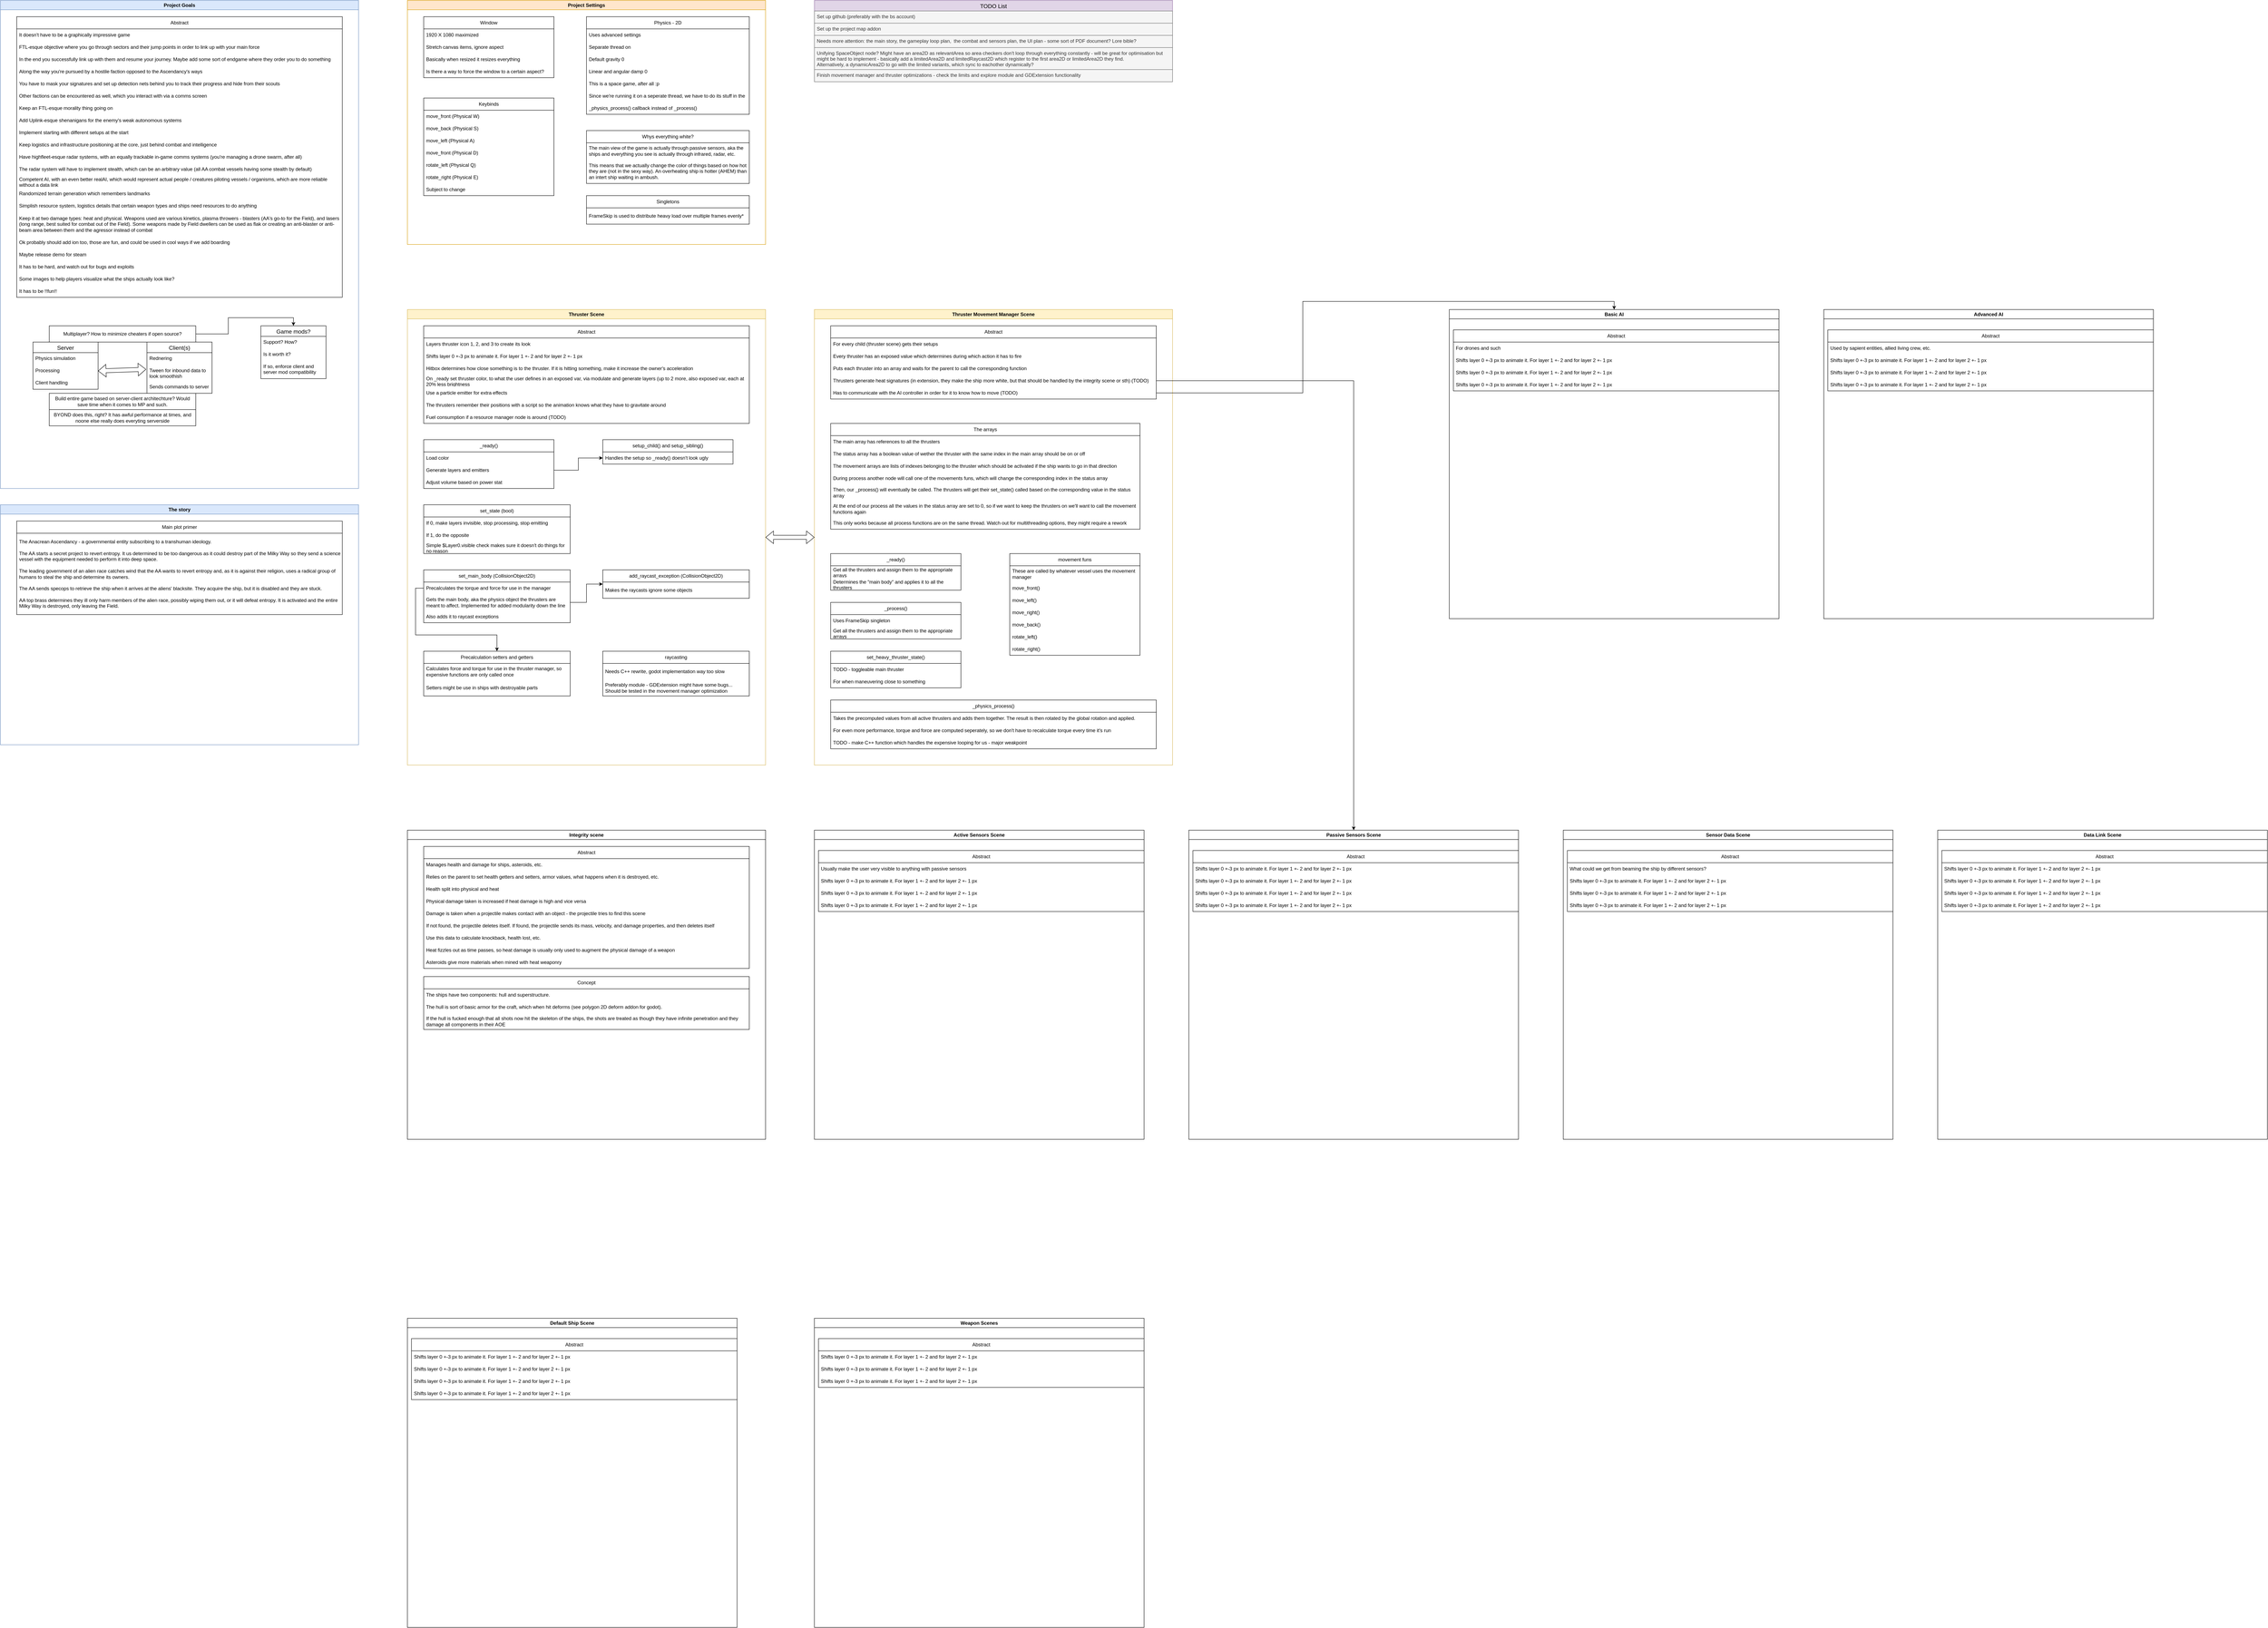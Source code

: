 <mxfile version="20.8.16" type="device"><diagram name="Page-1" id="Xxn6gmVqT_off3rYbo1j"><mxGraphModel dx="10978" dy="571" grid="1" gridSize="10" guides="1" tooltips="1" connect="1" arrows="1" fold="1" page="1" pageScale="1" pageWidth="10000" pageHeight="10000" math="0" shadow="0"><root><mxCell id="0"/><mxCell id="1" parent="0"/><mxCell id="LbpIGQ7GbW8HLKVUnWEo-10" value="Thruster Scene" style="swimlane;whiteSpace=wrap;html=1;fillColor=#fff2cc;strokeColor=#d6b656;" parent="1" vertex="1"><mxGeometry x="80" y="800" width="880" height="1120" as="geometry"><mxRectangle x="90" y="40" width="130" height="30" as="alternateBounds"/></mxGeometry></mxCell><mxCell id="4a_K7x0Ir230my9AYEDK-1" value="Abstract" style="swimlane;fontStyle=0;childLayout=stackLayout;horizontal=1;startSize=30;horizontalStack=0;resizeParent=1;resizeParentMax=0;resizeLast=0;collapsible=1;marginBottom=0;whiteSpace=wrap;html=1;" parent="LbpIGQ7GbW8HLKVUnWEo-10" vertex="1"><mxGeometry x="40" y="40" width="800" height="240" as="geometry"/></mxCell><mxCell id="4a_K7x0Ir230my9AYEDK-2" value="Layers thruster icon 1, 2, and 3 to create its look" style="text;strokeColor=none;fillColor=none;align=left;verticalAlign=middle;spacingLeft=4;spacingRight=4;overflow=hidden;points=[[0,0.5],[1,0.5]];portConstraint=eastwest;rotatable=0;whiteSpace=wrap;html=1;" parent="4a_K7x0Ir230my9AYEDK-1" vertex="1"><mxGeometry y="30" width="800" height="30" as="geometry"/></mxCell><mxCell id="4a_K7x0Ir230my9AYEDK-3" value="Shifts layer 0 +-3 px to animate it. For layer 1 +- 2 and for layer 2 +- 1 px" style="text;strokeColor=none;fillColor=none;align=left;verticalAlign=middle;spacingLeft=4;spacingRight=4;overflow=hidden;points=[[0,0.5],[1,0.5]];portConstraint=eastwest;rotatable=0;whiteSpace=wrap;html=1;" parent="4a_K7x0Ir230my9AYEDK-1" vertex="1"><mxGeometry y="60" width="800" height="30" as="geometry"/></mxCell><mxCell id="4a_K7x0Ir230my9AYEDK-4" value="Hitbox determines how close something is to the thruster. If it is hitting something, make it increase the owner's acceleration" style="text;strokeColor=none;fillColor=none;align=left;verticalAlign=middle;spacingLeft=4;spacingRight=4;overflow=hidden;points=[[0,0.5],[1,0.5]];portConstraint=eastwest;rotatable=0;whiteSpace=wrap;html=1;" parent="4a_K7x0Ir230my9AYEDK-1" vertex="1"><mxGeometry y="90" width="800" height="30" as="geometry"/></mxCell><mxCell id="LbpIGQ7GbW8HLKVUnWEo-1" value="On _ready set thruster color, to what the user defines in an exposed var, via modulate and generate layers (up to 2 more, also exposed var, each at 20% less brightness" style="text;strokeColor=none;fillColor=none;align=left;verticalAlign=middle;spacingLeft=4;spacingRight=4;overflow=hidden;points=[[0,0.5],[1,0.5]];portConstraint=eastwest;rotatable=0;whiteSpace=wrap;html=1;" parent="4a_K7x0Ir230my9AYEDK-1" vertex="1"><mxGeometry y="120" width="800" height="30" as="geometry"/></mxCell><mxCell id="LbpIGQ7GbW8HLKVUnWEo-8" value="Use a particle emitter for extra effects" style="text;strokeColor=none;fillColor=none;align=left;verticalAlign=middle;spacingLeft=4;spacingRight=4;overflow=hidden;points=[[0,0.5],[1,0.5]];portConstraint=eastwest;rotatable=0;whiteSpace=wrap;html=1;" parent="4a_K7x0Ir230my9AYEDK-1" vertex="1"><mxGeometry y="150" width="800" height="30" as="geometry"/></mxCell><mxCell id="jrFK0MVn0Sq56bUD4M12-5" value="The thrusters remember their positions with a script so the animation knows what they have to gravitate around" style="text;strokeColor=none;fillColor=none;align=left;verticalAlign=middle;spacingLeft=4;spacingRight=4;overflow=hidden;points=[[0,0.5],[1,0.5]];portConstraint=eastwest;rotatable=0;whiteSpace=wrap;html=1;" parent="4a_K7x0Ir230my9AYEDK-1" vertex="1"><mxGeometry y="180" width="800" height="30" as="geometry"/></mxCell><mxCell id="Q4i4WZx5W555X64mwcFw-14" value="Fuel consumption if a resource manager node is around (TODO)" style="text;strokeColor=none;fillColor=none;align=left;verticalAlign=middle;spacingLeft=4;spacingRight=4;overflow=hidden;points=[[0,0.5],[1,0.5]];portConstraint=eastwest;rotatable=0;whiteSpace=wrap;html=1;" parent="4a_K7x0Ir230my9AYEDK-1" vertex="1"><mxGeometry y="210" width="800" height="30" as="geometry"/></mxCell><mxCell id="LbpIGQ7GbW8HLKVUnWEo-2" value="_ready()" style="swimlane;fontStyle=0;childLayout=stackLayout;horizontal=1;startSize=30;horizontalStack=0;resizeParent=1;resizeParentMax=0;resizeLast=0;collapsible=1;marginBottom=0;whiteSpace=wrap;html=1;" parent="LbpIGQ7GbW8HLKVUnWEo-10" vertex="1"><mxGeometry x="40" y="320" width="320" height="120" as="geometry"/></mxCell><mxCell id="LbpIGQ7GbW8HLKVUnWEo-3" value="Load color" style="text;strokeColor=none;fillColor=none;align=left;verticalAlign=middle;spacingLeft=4;spacingRight=4;overflow=hidden;points=[[0,0.5],[1,0.5]];portConstraint=eastwest;rotatable=0;whiteSpace=wrap;html=1;" parent="LbpIGQ7GbW8HLKVUnWEo-2" vertex="1"><mxGeometry y="30" width="320" height="30" as="geometry"/></mxCell><mxCell id="LbpIGQ7GbW8HLKVUnWEo-4" value="Generate layers and emitters" style="text;strokeColor=none;fillColor=none;align=left;verticalAlign=middle;spacingLeft=4;spacingRight=4;overflow=hidden;points=[[0,0.5],[1,0.5]];portConstraint=eastwest;rotatable=0;whiteSpace=wrap;html=1;" parent="LbpIGQ7GbW8HLKVUnWEo-2" vertex="1"><mxGeometry y="60" width="320" height="30" as="geometry"/></mxCell><mxCell id="wDtq8hQ0r8DyTdlA_nK1-1" value="Adjust volume based on power stat" style="text;strokeColor=none;fillColor=none;align=left;verticalAlign=middle;spacingLeft=4;spacingRight=4;overflow=hidden;points=[[0,0.5],[1,0.5]];portConstraint=eastwest;rotatable=0;whiteSpace=wrap;html=1;" parent="LbpIGQ7GbW8HLKVUnWEo-2" vertex="1"><mxGeometry y="90" width="320" height="30" as="geometry"/></mxCell><mxCell id="4a_K7x0Ir230my9AYEDK-12" value="set_state (bool)" style="swimlane;fontStyle=0;childLayout=stackLayout;horizontal=1;startSize=30;horizontalStack=0;resizeParent=1;resizeParentMax=0;resizeLast=0;collapsible=1;marginBottom=0;whiteSpace=wrap;html=1;" parent="LbpIGQ7GbW8HLKVUnWEo-10" vertex="1"><mxGeometry x="40" y="480" width="360" height="120" as="geometry"/></mxCell><mxCell id="4a_K7x0Ir230my9AYEDK-13" value="If 0, make layers invisible, stop processing, stop emitting" style="text;strokeColor=none;fillColor=none;align=left;verticalAlign=middle;spacingLeft=4;spacingRight=4;overflow=hidden;points=[[0,0.5],[1,0.5]];portConstraint=eastwest;rotatable=0;whiteSpace=wrap;html=1;" parent="4a_K7x0Ir230my9AYEDK-12" vertex="1"><mxGeometry y="30" width="360" height="30" as="geometry"/></mxCell><mxCell id="4a_K7x0Ir230my9AYEDK-14" value="If 1, do the opposite" style="text;strokeColor=none;fillColor=none;align=left;verticalAlign=middle;spacingLeft=4;spacingRight=4;overflow=hidden;points=[[0,0.5],[1,0.5]];portConstraint=eastwest;rotatable=0;whiteSpace=wrap;html=1;" parent="4a_K7x0Ir230my9AYEDK-12" vertex="1"><mxGeometry y="60" width="360" height="30" as="geometry"/></mxCell><mxCell id="gLoK9oH2MyOBb7iBpHvv-11" value="Simple $Layer0.visible check makes sure it doesn't do things for no reason" style="text;strokeColor=none;fillColor=none;align=left;verticalAlign=middle;spacingLeft=4;spacingRight=4;overflow=hidden;points=[[0,0.5],[1,0.5]];portConstraint=eastwest;rotatable=0;whiteSpace=wrap;html=1;" parent="4a_K7x0Ir230my9AYEDK-12" vertex="1"><mxGeometry y="90" width="360" height="30" as="geometry"/></mxCell><mxCell id="jrFK0MVn0Sq56bUD4M12-1" value="setup_child() and setup_sibling()" style="swimlane;fontStyle=0;childLayout=stackLayout;horizontal=1;startSize=30;horizontalStack=0;resizeParent=1;resizeParentMax=0;resizeLast=0;collapsible=1;marginBottom=0;whiteSpace=wrap;html=1;" parent="LbpIGQ7GbW8HLKVUnWEo-10" vertex="1"><mxGeometry x="480" y="320" width="320" height="60" as="geometry"/></mxCell><mxCell id="jrFK0MVn0Sq56bUD4M12-2" value="Handles the setup so _ready() doesn't look ugly" style="text;strokeColor=none;fillColor=none;align=left;verticalAlign=middle;spacingLeft=4;spacingRight=4;overflow=hidden;points=[[0,0.5],[1,0.5]];portConstraint=eastwest;rotatable=0;whiteSpace=wrap;html=1;" parent="jrFK0MVn0Sq56bUD4M12-1" vertex="1"><mxGeometry y="30" width="320" height="30" as="geometry"/></mxCell><mxCell id="jrFK0MVn0Sq56bUD4M12-4" style="edgeStyle=orthogonalEdgeStyle;rounded=0;orthogonalLoop=1;jettySize=auto;html=1;entryX=0;entryY=0.5;entryDx=0;entryDy=0;" parent="LbpIGQ7GbW8HLKVUnWEo-10" source="LbpIGQ7GbW8HLKVUnWEo-4" target="jrFK0MVn0Sq56bUD4M12-2" edge="1"><mxGeometry relative="1" as="geometry"/></mxCell><mxCell id="UjpVkHRCBiIjrln5zoeu-1" value="set_main_body (CollisionObject2D)" style="swimlane;fontStyle=0;childLayout=stackLayout;horizontal=1;startSize=30;horizontalStack=0;resizeParent=1;resizeParentMax=0;resizeLast=0;collapsible=1;marginBottom=0;whiteSpace=wrap;html=1;" parent="LbpIGQ7GbW8HLKVUnWEo-10" vertex="1"><mxGeometry x="40" y="640" width="360" height="130" as="geometry"/></mxCell><mxCell id="4s7LqVnVqjbcUfq1JwtQ-3" value="Precalculates the torque and force for use in the manager" style="text;strokeColor=none;fillColor=none;align=left;verticalAlign=middle;spacingLeft=4;spacingRight=4;overflow=hidden;points=[[0,0.5],[1,0.5]];portConstraint=eastwest;rotatable=0;whiteSpace=wrap;html=1;" parent="UjpVkHRCBiIjrln5zoeu-1" vertex="1"><mxGeometry y="30" width="360" height="30" as="geometry"/></mxCell><mxCell id="UjpVkHRCBiIjrln5zoeu-2" value="Gets the main body, aka the physics object the thrusters are meant to affect. Implemented for added modularity down the line" style="text;strokeColor=none;fillColor=none;align=left;verticalAlign=middle;spacingLeft=4;spacingRight=4;overflow=hidden;points=[[0,0.5],[1,0.5]];portConstraint=eastwest;rotatable=0;whiteSpace=wrap;html=1;" parent="UjpVkHRCBiIjrln5zoeu-1" vertex="1"><mxGeometry y="60" width="360" height="40" as="geometry"/></mxCell><mxCell id="kKQzurVMPiPKlGy8Ga3k-7" value="Also adds it to raycast exceptions" style="text;strokeColor=none;fillColor=none;align=left;verticalAlign=middle;spacingLeft=4;spacingRight=4;overflow=hidden;points=[[0,0.5],[1,0.5]];portConstraint=eastwest;rotatable=0;whiteSpace=wrap;html=1;" parent="UjpVkHRCBiIjrln5zoeu-1" vertex="1"><mxGeometry y="100" width="360" height="30" as="geometry"/></mxCell><mxCell id="4s7LqVnVqjbcUfq1JwtQ-1" value="add_raycast_exception (CollisionObject2D)" style="swimlane;fontStyle=0;childLayout=stackLayout;horizontal=1;startSize=30;horizontalStack=0;resizeParent=1;resizeParentMax=0;resizeLast=0;collapsible=1;marginBottom=0;whiteSpace=wrap;html=1;" parent="LbpIGQ7GbW8HLKVUnWEo-10" vertex="1"><mxGeometry x="480" y="640" width="360" height="70" as="geometry"/></mxCell><mxCell id="4s7LqVnVqjbcUfq1JwtQ-2" value="Makes the raycasts ignore some objects" style="text;strokeColor=none;fillColor=none;align=left;verticalAlign=middle;spacingLeft=4;spacingRight=4;overflow=hidden;points=[[0,0.5],[1,0.5]];portConstraint=eastwest;rotatable=0;whiteSpace=wrap;html=1;" parent="4s7LqVnVqjbcUfq1JwtQ-1" vertex="1"><mxGeometry y="30" width="360" height="40" as="geometry"/></mxCell><mxCell id="4s7LqVnVqjbcUfq1JwtQ-4" style="edgeStyle=orthogonalEdgeStyle;rounded=0;orthogonalLoop=1;jettySize=auto;html=1;entryX=0;entryY=0.5;entryDx=0;entryDy=0;" parent="LbpIGQ7GbW8HLKVUnWEo-10" source="UjpVkHRCBiIjrln5zoeu-2" target="4s7LqVnVqjbcUfq1JwtQ-1" edge="1"><mxGeometry relative="1" as="geometry"/></mxCell><mxCell id="kKQzurVMPiPKlGy8Ga3k-5" value="Precalculation setters and getters" style="swimlane;fontStyle=0;childLayout=stackLayout;horizontal=1;startSize=30;horizontalStack=0;resizeParent=1;resizeParentMax=0;resizeLast=0;collapsible=1;marginBottom=0;whiteSpace=wrap;html=1;" parent="LbpIGQ7GbW8HLKVUnWEo-10" vertex="1"><mxGeometry x="40" y="840" width="360" height="110" as="geometry"/></mxCell><mxCell id="kKQzurVMPiPKlGy8Ga3k-6" value="Calculates force and torque for use in the thruster manager, so expensive functions are only called once" style="text;strokeColor=none;fillColor=none;align=left;verticalAlign=middle;spacingLeft=4;spacingRight=4;overflow=hidden;points=[[0,0.5],[1,0.5]];portConstraint=eastwest;rotatable=0;whiteSpace=wrap;html=1;" parent="kKQzurVMPiPKlGy8Ga3k-5" vertex="1"><mxGeometry y="30" width="360" height="40" as="geometry"/></mxCell><mxCell id="kKQzurVMPiPKlGy8Ga3k-10" value="Setters might be use in ships with destroyable parts" style="text;strokeColor=none;fillColor=none;align=left;verticalAlign=middle;spacingLeft=4;spacingRight=4;overflow=hidden;points=[[0,0.5],[1,0.5]];portConstraint=eastwest;rotatable=0;whiteSpace=wrap;html=1;" parent="kKQzurVMPiPKlGy8Ga3k-5" vertex="1"><mxGeometry y="70" width="360" height="40" as="geometry"/></mxCell><mxCell id="kKQzurVMPiPKlGy8Ga3k-8" style="edgeStyle=orthogonalEdgeStyle;rounded=0;orthogonalLoop=1;jettySize=auto;html=1;entryX=0.5;entryY=0;entryDx=0;entryDy=0;exitX=0;exitY=0.5;exitDx=0;exitDy=0;" parent="LbpIGQ7GbW8HLKVUnWEo-10" source="4s7LqVnVqjbcUfq1JwtQ-3" target="kKQzurVMPiPKlGy8Ga3k-5" edge="1"><mxGeometry relative="1" as="geometry"><Array as="points"><mxPoint x="20" y="685"/><mxPoint x="20" y="800"/><mxPoint x="220" y="800"/></Array></mxGeometry></mxCell><mxCell id="bckJ12_aGj7ff76yPbjs-1" value="raycasting" style="swimlane;fontStyle=0;childLayout=stackLayout;horizontal=1;startSize=30;horizontalStack=0;resizeParent=1;resizeParentMax=0;resizeLast=0;collapsible=1;marginBottom=0;whiteSpace=wrap;html=1;" parent="LbpIGQ7GbW8HLKVUnWEo-10" vertex="1"><mxGeometry x="480" y="840" width="360" height="110" as="geometry"/></mxCell><mxCell id="bckJ12_aGj7ff76yPbjs-2" value="Needs C++ rewrite, godot implementation way too slow" style="text;strokeColor=none;fillColor=none;align=left;verticalAlign=middle;spacingLeft=4;spacingRight=4;overflow=hidden;points=[[0,0.5],[1,0.5]];portConstraint=eastwest;rotatable=0;whiteSpace=wrap;html=1;" parent="bckJ12_aGj7ff76yPbjs-1" vertex="1"><mxGeometry y="30" width="360" height="40" as="geometry"/></mxCell><mxCell id="bckJ12_aGj7ff76yPbjs-4" value="Preferably module - GDExtension might have some bugs... Should be tested in the movement manager optimization" style="text;strokeColor=none;fillColor=none;align=left;verticalAlign=middle;spacingLeft=4;spacingRight=4;overflow=hidden;points=[[0,0.5],[1,0.5]];portConstraint=eastwest;rotatable=0;whiteSpace=wrap;html=1;" parent="bckJ12_aGj7ff76yPbjs-1" vertex="1"><mxGeometry y="70" width="360" height="40" as="geometry"/></mxCell><mxCell id="jrFK0MVn0Sq56bUD4M12-6" value="Default Ship Scene" style="swimlane;whiteSpace=wrap;html=1;" parent="1" vertex="1"><mxGeometry x="80" y="3280" width="810" height="760" as="geometry"/></mxCell><mxCell id="jrFK0MVn0Sq56bUD4M12-18" value="Abstract" style="swimlane;fontStyle=0;childLayout=stackLayout;horizontal=1;startSize=30;horizontalStack=0;resizeParent=1;resizeParentMax=0;resizeLast=0;collapsible=1;marginBottom=0;whiteSpace=wrap;html=1;" parent="jrFK0MVn0Sq56bUD4M12-6" vertex="1"><mxGeometry x="10" y="50" width="800" height="150" as="geometry"/></mxCell><mxCell id="jrFK0MVn0Sq56bUD4M12-20" value="Shifts layer 0 +-3 px to animate it. For layer 1 +- 2 and for layer 2 +- 1 px" style="text;strokeColor=none;fillColor=none;align=left;verticalAlign=middle;spacingLeft=4;spacingRight=4;overflow=hidden;points=[[0,0.5],[1,0.5]];portConstraint=eastwest;rotatable=0;whiteSpace=wrap;html=1;" parent="jrFK0MVn0Sq56bUD4M12-18" vertex="1"><mxGeometry y="30" width="800" height="30" as="geometry"/></mxCell><mxCell id="jrFK0MVn0Sq56bUD4M12-43" value="Shifts layer 0 +-3 px to animate it. For layer 1 +- 2 and for layer 2 +- 1 px" style="text;strokeColor=none;fillColor=none;align=left;verticalAlign=middle;spacingLeft=4;spacingRight=4;overflow=hidden;points=[[0,0.5],[1,0.5]];portConstraint=eastwest;rotatable=0;whiteSpace=wrap;html=1;" parent="jrFK0MVn0Sq56bUD4M12-18" vertex="1"><mxGeometry y="60" width="800" height="30" as="geometry"/></mxCell><mxCell id="jrFK0MVn0Sq56bUD4M12-44" value="Shifts layer 0 +-3 px to animate it. For layer 1 +- 2 and for layer 2 +- 1 px" style="text;strokeColor=none;fillColor=none;align=left;verticalAlign=middle;spacingLeft=4;spacingRight=4;overflow=hidden;points=[[0,0.5],[1,0.5]];portConstraint=eastwest;rotatable=0;whiteSpace=wrap;html=1;" parent="jrFK0MVn0Sq56bUD4M12-18" vertex="1"><mxGeometry y="90" width="800" height="30" as="geometry"/></mxCell><mxCell id="jrFK0MVn0Sq56bUD4M12-45" value="Shifts layer 0 +-3 px to animate it. For layer 1 +- 2 and for layer 2 +- 1 px" style="text;strokeColor=none;fillColor=none;align=left;verticalAlign=middle;spacingLeft=4;spacingRight=4;overflow=hidden;points=[[0,0.5],[1,0.5]];portConstraint=eastwest;rotatable=0;whiteSpace=wrap;html=1;" parent="jrFK0MVn0Sq56bUD4M12-18" vertex="1"><mxGeometry y="120" width="800" height="30" as="geometry"/></mxCell><mxCell id="jrFK0MVn0Sq56bUD4M12-15" value="Integrity scene" style="swimlane;whiteSpace=wrap;html=1;" parent="1" vertex="1"><mxGeometry x="80" y="2080" width="880" height="760" as="geometry"/></mxCell><mxCell id="jrFK0MVn0Sq56bUD4M12-25" value="Abstract" style="swimlane;fontStyle=0;childLayout=stackLayout;horizontal=1;startSize=30;horizontalStack=0;resizeParent=1;resizeParentMax=0;resizeLast=0;collapsible=1;marginBottom=0;whiteSpace=wrap;html=1;" parent="jrFK0MVn0Sq56bUD4M12-15" vertex="1"><mxGeometry x="40" y="40" width="800" height="300" as="geometry"/></mxCell><mxCell id="jrFK0MVn0Sq56bUD4M12-26" value="Manages health and damage for ships, asteroids, etc." style="text;strokeColor=none;fillColor=none;align=left;verticalAlign=middle;spacingLeft=4;spacingRight=4;overflow=hidden;points=[[0,0.5],[1,0.5]];portConstraint=eastwest;rotatable=0;whiteSpace=wrap;html=1;" parent="jrFK0MVn0Sq56bUD4M12-25" vertex="1"><mxGeometry y="30" width="800" height="30" as="geometry"/></mxCell><mxCell id="jrFK0MVn0Sq56bUD4M12-34" value="Relies on the parent to set health getters and setters, armor values, what happens when it is destroyed, etc." style="text;strokeColor=none;fillColor=none;align=left;verticalAlign=middle;spacingLeft=4;spacingRight=4;overflow=hidden;points=[[0,0.5],[1,0.5]];portConstraint=eastwest;rotatable=0;whiteSpace=wrap;html=1;" parent="jrFK0MVn0Sq56bUD4M12-25" vertex="1"><mxGeometry y="60" width="800" height="30" as="geometry"/></mxCell><mxCell id="jrFK0MVn0Sq56bUD4M12-35" value="Health split into physical and heat" style="text;strokeColor=none;fillColor=none;align=left;verticalAlign=middle;spacingLeft=4;spacingRight=4;overflow=hidden;points=[[0,0.5],[1,0.5]];portConstraint=eastwest;rotatable=0;whiteSpace=wrap;html=1;" parent="jrFK0MVn0Sq56bUD4M12-25" vertex="1"><mxGeometry y="90" width="800" height="30" as="geometry"/></mxCell><mxCell id="jrFK0MVn0Sq56bUD4M12-36" value="Physical damage taken is increased if heat damage is high and vice versa" style="text;strokeColor=none;fillColor=none;align=left;verticalAlign=middle;spacingLeft=4;spacingRight=4;overflow=hidden;points=[[0,0.5],[1,0.5]];portConstraint=eastwest;rotatable=0;whiteSpace=wrap;html=1;" parent="jrFK0MVn0Sq56bUD4M12-25" vertex="1"><mxGeometry y="120" width="800" height="30" as="geometry"/></mxCell><mxCell id="jrFK0MVn0Sq56bUD4M12-37" value="Damage is taken when a projectile makes contact with an object - the projectile tries to find this scene" style="text;strokeColor=none;fillColor=none;align=left;verticalAlign=middle;spacingLeft=4;spacingRight=4;overflow=hidden;points=[[0,0.5],[1,0.5]];portConstraint=eastwest;rotatable=0;whiteSpace=wrap;html=1;" parent="jrFK0MVn0Sq56bUD4M12-25" vertex="1"><mxGeometry y="150" width="800" height="30" as="geometry"/></mxCell><mxCell id="jrFK0MVn0Sq56bUD4M12-38" value="If not found, the projectile deletes itself. If found, the projectile sends its mass, velocity, and damage properties, and then deletes itself" style="text;strokeColor=none;fillColor=none;align=left;verticalAlign=middle;spacingLeft=4;spacingRight=4;overflow=hidden;points=[[0,0.5],[1,0.5]];portConstraint=eastwest;rotatable=0;whiteSpace=wrap;html=1;" parent="jrFK0MVn0Sq56bUD4M12-25" vertex="1"><mxGeometry y="180" width="800" height="30" as="geometry"/></mxCell><mxCell id="jrFK0MVn0Sq56bUD4M12-39" value="Use this data to calculate knockback, health lost, etc." style="text;strokeColor=none;fillColor=none;align=left;verticalAlign=middle;spacingLeft=4;spacingRight=4;overflow=hidden;points=[[0,0.5],[1,0.5]];portConstraint=eastwest;rotatable=0;whiteSpace=wrap;html=1;" parent="jrFK0MVn0Sq56bUD4M12-25" vertex="1"><mxGeometry y="210" width="800" height="30" as="geometry"/></mxCell><mxCell id="jrFK0MVn0Sq56bUD4M12-40" value="Heat fizzles out as time passes, so heat damage is usually only used to augment the physical damage of a weapon" style="text;strokeColor=none;fillColor=none;align=left;verticalAlign=middle;spacingLeft=4;spacingRight=4;overflow=hidden;points=[[0,0.5],[1,0.5]];portConstraint=eastwest;rotatable=0;whiteSpace=wrap;html=1;" parent="jrFK0MVn0Sq56bUD4M12-25" vertex="1"><mxGeometry y="240" width="800" height="30" as="geometry"/></mxCell><mxCell id="jrFK0MVn0Sq56bUD4M12-42" value="Asteroids give more materials when mined with heat weaponry" style="text;strokeColor=none;fillColor=none;align=left;verticalAlign=middle;spacingLeft=4;spacingRight=4;overflow=hidden;points=[[0,0.5],[1,0.5]];portConstraint=eastwest;rotatable=0;whiteSpace=wrap;html=1;" parent="jrFK0MVn0Sq56bUD4M12-25" vertex="1"><mxGeometry y="270" width="800" height="30" as="geometry"/></mxCell><mxCell id="jmYYqCNOoG7K-Yn3Uw3a-1" value="Concept" style="swimlane;fontStyle=0;childLayout=stackLayout;horizontal=1;startSize=30;horizontalStack=0;resizeParent=1;resizeParentMax=0;resizeLast=0;collapsible=1;marginBottom=0;whiteSpace=wrap;html=1;" parent="jrFK0MVn0Sq56bUD4M12-15" vertex="1"><mxGeometry x="40" y="360" width="800" height="130" as="geometry"/></mxCell><mxCell id="jmYYqCNOoG7K-Yn3Uw3a-2" value="The ships have two components: hull and superstructure." style="text;strokeColor=none;fillColor=none;align=left;verticalAlign=middle;spacingLeft=4;spacingRight=4;overflow=hidden;points=[[0,0.5],[1,0.5]];portConstraint=eastwest;rotatable=0;whiteSpace=wrap;html=1;" parent="jmYYqCNOoG7K-Yn3Uw3a-1" vertex="1"><mxGeometry y="30" width="800" height="30" as="geometry"/></mxCell><mxCell id="jmYYqCNOoG7K-Yn3Uw3a-11" value="The hull is sort of basic armor for the craft, which when hit deforms (see polygon 2D deform addon for godot)." style="text;strokeColor=none;fillColor=none;align=left;verticalAlign=middle;spacingLeft=4;spacingRight=4;overflow=hidden;points=[[0,0.5],[1,0.5]];portConstraint=eastwest;rotatable=0;whiteSpace=wrap;html=1;" parent="jmYYqCNOoG7K-Yn3Uw3a-1" vertex="1"><mxGeometry y="60" width="800" height="30" as="geometry"/></mxCell><mxCell id="jmYYqCNOoG7K-Yn3Uw3a-12" value="If the hull is fucked enough that all shots now hit the skeleton of the ships, the shots are treated as though they have infinite penetration and they damage all components in their AOE" style="text;strokeColor=none;fillColor=none;align=left;verticalAlign=middle;spacingLeft=4;spacingRight=4;overflow=hidden;points=[[0,0.5],[1,0.5]];portConstraint=eastwest;rotatable=0;whiteSpace=wrap;html=1;" parent="jmYYqCNOoG7K-Yn3Uw3a-1" vertex="1"><mxGeometry y="90" width="800" height="40" as="geometry"/></mxCell><mxCell id="PjabXkGYvt6R7uJ0ZaSR-10" value="&lt;b&gt;Project Settings&lt;/b&gt;" style="swimlane;whiteSpace=wrap;html=1;fontStyle=0;fillColor=#ffe6cc;strokeColor=#d79b00;" parent="1" vertex="1"><mxGeometry x="80" y="40" width="880" height="600" as="geometry"><mxRectangle x="80" y="40" width="120" height="30" as="alternateBounds"/></mxGeometry></mxCell><mxCell id="PjabXkGYvt6R7uJ0ZaSR-21" value="Window" style="swimlane;fontStyle=0;childLayout=stackLayout;horizontal=1;startSize=30;horizontalStack=0;resizeParent=1;resizeParentMax=0;resizeLast=0;collapsible=1;marginBottom=0;whiteSpace=wrap;html=1;" parent="PjabXkGYvt6R7uJ0ZaSR-10" vertex="1"><mxGeometry x="40" y="40" width="320" height="150" as="geometry"/></mxCell><mxCell id="PjabXkGYvt6R7uJ0ZaSR-22" value="1920 X 1080 maximized" style="text;strokeColor=none;fillColor=none;align=left;verticalAlign=middle;spacingLeft=4;spacingRight=4;overflow=hidden;points=[[0,0.5],[1,0.5]];portConstraint=eastwest;rotatable=0;whiteSpace=wrap;html=1;" parent="PjabXkGYvt6R7uJ0ZaSR-21" vertex="1"><mxGeometry y="30" width="320" height="30" as="geometry"/></mxCell><mxCell id="PjabXkGYvt6R7uJ0ZaSR-23" value="Stretch canvas items, ignore aspect" style="text;strokeColor=none;fillColor=none;align=left;verticalAlign=middle;spacingLeft=4;spacingRight=4;overflow=hidden;points=[[0,0.5],[1,0.5]];portConstraint=eastwest;rotatable=0;whiteSpace=wrap;html=1;" parent="PjabXkGYvt6R7uJ0ZaSR-21" vertex="1"><mxGeometry y="60" width="320" height="30" as="geometry"/></mxCell><mxCell id="PjabXkGYvt6R7uJ0ZaSR-24" value="Basically when resized it resizes everything" style="text;strokeColor=none;fillColor=none;align=left;verticalAlign=middle;spacingLeft=4;spacingRight=4;overflow=hidden;points=[[0,0.5],[1,0.5]];portConstraint=eastwest;rotatable=0;whiteSpace=wrap;html=1;" parent="PjabXkGYvt6R7uJ0ZaSR-21" vertex="1"><mxGeometry y="90" width="320" height="30" as="geometry"/></mxCell><mxCell id="PjabXkGYvt6R7uJ0ZaSR-33" value="Is there a way to force the window to a certain aspect?" style="text;strokeColor=none;fillColor=none;align=left;verticalAlign=middle;spacingLeft=4;spacingRight=4;overflow=hidden;points=[[0,0.5],[1,0.5]];portConstraint=eastwest;rotatable=0;whiteSpace=wrap;html=1;" parent="PjabXkGYvt6R7uJ0ZaSR-21" vertex="1"><mxGeometry y="120" width="320" height="30" as="geometry"/></mxCell><mxCell id="PjabXkGYvt6R7uJ0ZaSR-25" value="Physics - 2D" style="swimlane;fontStyle=0;childLayout=stackLayout;horizontal=1;startSize=30;horizontalStack=0;resizeParent=1;resizeParentMax=0;resizeLast=0;collapsible=1;marginBottom=0;whiteSpace=wrap;html=1;" parent="PjabXkGYvt6R7uJ0ZaSR-10" vertex="1"><mxGeometry x="440" y="40" width="400" height="240" as="geometry"/></mxCell><mxCell id="gLoK9oH2MyOBb7iBpHvv-10" value="Uses advanced settings" style="text;strokeColor=none;fillColor=none;align=left;verticalAlign=middle;spacingLeft=4;spacingRight=4;overflow=hidden;points=[[0,0.5],[1,0.5]];portConstraint=eastwest;rotatable=0;whiteSpace=wrap;html=1;" parent="PjabXkGYvt6R7uJ0ZaSR-25" vertex="1"><mxGeometry y="30" width="400" height="30" as="geometry"/></mxCell><mxCell id="PjabXkGYvt6R7uJ0ZaSR-26" value="Separate thread on" style="text;strokeColor=none;fillColor=none;align=left;verticalAlign=middle;spacingLeft=4;spacingRight=4;overflow=hidden;points=[[0,0.5],[1,0.5]];portConstraint=eastwest;rotatable=0;whiteSpace=wrap;html=1;" parent="PjabXkGYvt6R7uJ0ZaSR-25" vertex="1"><mxGeometry y="60" width="400" height="30" as="geometry"/></mxCell><mxCell id="PjabXkGYvt6R7uJ0ZaSR-27" value="Default gravity 0" style="text;strokeColor=none;fillColor=none;align=left;verticalAlign=middle;spacingLeft=4;spacingRight=4;overflow=hidden;points=[[0,0.5],[1,0.5]];portConstraint=eastwest;rotatable=0;whiteSpace=wrap;html=1;" parent="PjabXkGYvt6R7uJ0ZaSR-25" vertex="1"><mxGeometry y="90" width="400" height="30" as="geometry"/></mxCell><mxCell id="PjabXkGYvt6R7uJ0ZaSR-28" value="Linear and angular damp 0" style="text;strokeColor=none;fillColor=none;align=left;verticalAlign=middle;spacingLeft=4;spacingRight=4;overflow=hidden;points=[[0,0.5],[1,0.5]];portConstraint=eastwest;rotatable=0;whiteSpace=wrap;html=1;" parent="PjabXkGYvt6R7uJ0ZaSR-25" vertex="1"><mxGeometry y="120" width="400" height="30" as="geometry"/></mxCell><mxCell id="PjabXkGYvt6R7uJ0ZaSR-34" value="This is a space game, after all :p" style="text;strokeColor=none;fillColor=none;align=left;verticalAlign=middle;spacingLeft=4;spacingRight=4;overflow=hidden;points=[[0,0.5],[1,0.5]];portConstraint=eastwest;rotatable=0;whiteSpace=wrap;html=1;" parent="PjabXkGYvt6R7uJ0ZaSR-25" vertex="1"><mxGeometry y="150" width="400" height="30" as="geometry"/></mxCell><mxCell id="PjabXkGYvt6R7uJ0ZaSR-35" value="Since we're running it on a seperate thread, we have to do its stuff in the&amp;nbsp;" style="text;strokeColor=none;fillColor=none;align=left;verticalAlign=middle;spacingLeft=4;spacingRight=4;overflow=hidden;points=[[0,0.5],[1,0.5]];portConstraint=eastwest;rotatable=0;whiteSpace=wrap;html=1;" parent="PjabXkGYvt6R7uJ0ZaSR-25" vertex="1"><mxGeometry y="180" width="400" height="30" as="geometry"/></mxCell><mxCell id="PjabXkGYvt6R7uJ0ZaSR-37" value="_physics_process() callback instead of _process()" style="text;strokeColor=none;fillColor=none;align=left;verticalAlign=middle;spacingLeft=4;spacingRight=4;overflow=hidden;points=[[0,0.5],[1,0.5]];portConstraint=eastwest;rotatable=0;whiteSpace=wrap;html=1;" parent="PjabXkGYvt6R7uJ0ZaSR-25" vertex="1"><mxGeometry y="210" width="400" height="30" as="geometry"/></mxCell><mxCell id="PjabXkGYvt6R7uJ0ZaSR-29" value="Keybinds" style="swimlane;fontStyle=0;childLayout=stackLayout;horizontal=1;startSize=30;horizontalStack=0;resizeParent=1;resizeParentMax=0;resizeLast=0;collapsible=1;marginBottom=0;whiteSpace=wrap;html=1;" parent="PjabXkGYvt6R7uJ0ZaSR-10" vertex="1"><mxGeometry x="40" y="240" width="320" height="240" as="geometry"/></mxCell><mxCell id="PjabXkGYvt6R7uJ0ZaSR-30" value="move_front (Physical&amp;nbsp;W)" style="text;strokeColor=none;fillColor=none;align=left;verticalAlign=middle;spacingLeft=4;spacingRight=4;overflow=hidden;points=[[0,0.5],[1,0.5]];portConstraint=eastwest;rotatable=0;whiteSpace=wrap;html=1;" parent="PjabXkGYvt6R7uJ0ZaSR-29" vertex="1"><mxGeometry y="30" width="320" height="30" as="geometry"/></mxCell><mxCell id="gLoK9oH2MyOBb7iBpHvv-1" value="move_back (Physical S)" style="text;strokeColor=none;fillColor=none;align=left;verticalAlign=middle;spacingLeft=4;spacingRight=4;overflow=hidden;points=[[0,0.5],[1,0.5]];portConstraint=eastwest;rotatable=0;whiteSpace=wrap;html=1;" parent="PjabXkGYvt6R7uJ0ZaSR-29" vertex="1"><mxGeometry y="60" width="320" height="30" as="geometry"/></mxCell><mxCell id="gLoK9oH2MyOBb7iBpHvv-2" value="move_left (Physical A)" style="text;strokeColor=none;fillColor=none;align=left;verticalAlign=middle;spacingLeft=4;spacingRight=4;overflow=hidden;points=[[0,0.5],[1,0.5]];portConstraint=eastwest;rotatable=0;whiteSpace=wrap;html=1;" parent="PjabXkGYvt6R7uJ0ZaSR-29" vertex="1"><mxGeometry y="90" width="320" height="30" as="geometry"/></mxCell><mxCell id="gLoK9oH2MyOBb7iBpHvv-3" value="move_front (Physical D)" style="text;strokeColor=none;fillColor=none;align=left;verticalAlign=middle;spacingLeft=4;spacingRight=4;overflow=hidden;points=[[0,0.5],[1,0.5]];portConstraint=eastwest;rotatable=0;whiteSpace=wrap;html=1;" parent="PjabXkGYvt6R7uJ0ZaSR-29" vertex="1"><mxGeometry y="120" width="320" height="30" as="geometry"/></mxCell><mxCell id="gLoK9oH2MyOBb7iBpHvv-12" value="rotate_left (Physical Q)" style="text;strokeColor=none;fillColor=none;align=left;verticalAlign=middle;spacingLeft=4;spacingRight=4;overflow=hidden;points=[[0,0.5],[1,0.5]];portConstraint=eastwest;rotatable=0;whiteSpace=wrap;html=1;" parent="PjabXkGYvt6R7uJ0ZaSR-29" vertex="1"><mxGeometry y="150" width="320" height="30" as="geometry"/></mxCell><mxCell id="gLoK9oH2MyOBb7iBpHvv-13" value="rotate_right (Physical E)" style="text;strokeColor=none;fillColor=none;align=left;verticalAlign=middle;spacingLeft=4;spacingRight=4;overflow=hidden;points=[[0,0.5],[1,0.5]];portConstraint=eastwest;rotatable=0;whiteSpace=wrap;html=1;" parent="PjabXkGYvt6R7uJ0ZaSR-29" vertex="1"><mxGeometry y="180" width="320" height="30" as="geometry"/></mxCell><mxCell id="gLoK9oH2MyOBb7iBpHvv-9" value="Subject to change" style="text;strokeColor=none;fillColor=none;align=left;verticalAlign=middle;spacingLeft=4;spacingRight=4;overflow=hidden;points=[[0,0.5],[1,0.5]];portConstraint=eastwest;rotatable=0;whiteSpace=wrap;html=1;" parent="PjabXkGYvt6R7uJ0ZaSR-29" vertex="1"><mxGeometry y="210" width="320" height="30" as="geometry"/></mxCell><mxCell id="Q4i4WZx5W555X64mwcFw-1" value="Whys everything white?" style="swimlane;fontStyle=0;childLayout=stackLayout;horizontal=1;startSize=30;horizontalStack=0;resizeParent=1;resizeParentMax=0;resizeLast=0;collapsible=1;marginBottom=0;whiteSpace=wrap;html=1;" parent="PjabXkGYvt6R7uJ0ZaSR-10" vertex="1"><mxGeometry x="440" y="320" width="400" height="130" as="geometry"/></mxCell><mxCell id="Q4i4WZx5W555X64mwcFw-2" value="The main view of the game is actually through passive sensors, aka the ships and everything you see is actually through infrared, radar, etc." style="text;strokeColor=none;fillColor=none;align=left;verticalAlign=middle;spacingLeft=4;spacingRight=4;overflow=hidden;points=[[0,0.5],[1,0.5]];portConstraint=eastwest;rotatable=0;whiteSpace=wrap;html=1;" parent="Q4i4WZx5W555X64mwcFw-1" vertex="1"><mxGeometry y="30" width="400" height="40" as="geometry"/></mxCell><mxCell id="Q4i4WZx5W555X64mwcFw-9" value="This means that we actually change the color of things based on how hot they are (not in the sexy way). An overheating ship is hotter (AHEM) than an intert ship waiting in ambush." style="text;strokeColor=none;fillColor=none;align=left;verticalAlign=middle;spacingLeft=4;spacingRight=4;overflow=hidden;points=[[0,0.5],[1,0.5]];portConstraint=eastwest;rotatable=0;whiteSpace=wrap;html=1;" parent="Q4i4WZx5W555X64mwcFw-1" vertex="1"><mxGeometry y="70" width="400" height="60" as="geometry"/></mxCell><mxCell id="KJAM_kQAalOZWsrRXoWm-2" value="Singletons" style="swimlane;fontStyle=0;childLayout=stackLayout;horizontal=1;startSize=30;horizontalStack=0;resizeParent=1;resizeParentMax=0;resizeLast=0;collapsible=1;marginBottom=0;whiteSpace=wrap;html=1;" parent="PjabXkGYvt6R7uJ0ZaSR-10" vertex="1"><mxGeometry x="440" y="480" width="400" height="70" as="geometry"/></mxCell><mxCell id="KJAM_kQAalOZWsrRXoWm-3" value="FrameSkip is used to distribute heavy load over multiple frames evenly*" style="text;strokeColor=none;fillColor=none;align=left;verticalAlign=middle;spacingLeft=4;spacingRight=4;overflow=hidden;points=[[0,0.5],[1,0.5]];portConstraint=eastwest;rotatable=0;whiteSpace=wrap;html=1;" parent="KJAM_kQAalOZWsrRXoWm-2" vertex="1"><mxGeometry y="30" width="400" height="40" as="geometry"/></mxCell><mxCell id="wDtq8hQ0r8DyTdlA_nK1-2" value="Thruster Movement Manager Scene" style="swimlane;whiteSpace=wrap;html=1;fillColor=#fff2cc;strokeColor=#d6b656;" parent="1" vertex="1"><mxGeometry x="1080" y="800" width="880" height="1120" as="geometry"><mxRectangle x="90" y="40" width="130" height="30" as="alternateBounds"/></mxGeometry></mxCell><mxCell id="wDtq8hQ0r8DyTdlA_nK1-3" value="Abstract" style="swimlane;fontStyle=0;childLayout=stackLayout;horizontal=1;startSize=30;horizontalStack=0;resizeParent=1;resizeParentMax=0;resizeLast=0;collapsible=1;marginBottom=0;whiteSpace=wrap;html=1;" parent="wDtq8hQ0r8DyTdlA_nK1-2" vertex="1"><mxGeometry x="40" y="40" width="800" height="180" as="geometry"/></mxCell><mxCell id="wDtq8hQ0r8DyTdlA_nK1-4" value="For every child (thruster scene) gets their setups" style="text;strokeColor=none;fillColor=none;align=left;verticalAlign=middle;spacingLeft=4;spacingRight=4;overflow=hidden;points=[[0,0.5],[1,0.5]];portConstraint=eastwest;rotatable=0;whiteSpace=wrap;html=1;" parent="wDtq8hQ0r8DyTdlA_nK1-3" vertex="1"><mxGeometry y="30" width="800" height="30" as="geometry"/></mxCell><mxCell id="wDtq8hQ0r8DyTdlA_nK1-37" value="Every thruster has an exposed value which determines during which action it has to fire" style="text;strokeColor=none;fillColor=none;align=left;verticalAlign=middle;spacingLeft=4;spacingRight=4;overflow=hidden;points=[[0,0.5],[1,0.5]];portConstraint=eastwest;rotatable=0;whiteSpace=wrap;html=1;" parent="wDtq8hQ0r8DyTdlA_nK1-3" vertex="1"><mxGeometry y="60" width="800" height="30" as="geometry"/></mxCell><mxCell id="wDtq8hQ0r8DyTdlA_nK1-38" value="Puts each thruster into an array and waits for the parent to call the corresponding function" style="text;strokeColor=none;fillColor=none;align=left;verticalAlign=middle;spacingLeft=4;spacingRight=4;overflow=hidden;points=[[0,0.5],[1,0.5]];portConstraint=eastwest;rotatable=0;whiteSpace=wrap;html=1;" parent="wDtq8hQ0r8DyTdlA_nK1-3" vertex="1"><mxGeometry y="90" width="800" height="30" as="geometry"/></mxCell><mxCell id="2_WayxWiRVHVctqeD01k-37" value="Thrusters generate heat signatures (in extension, they make the ship more white, but that should be handled by the integrity scene or sth) (TODO)" style="text;strokeColor=none;fillColor=none;align=left;verticalAlign=middle;spacingLeft=4;spacingRight=4;overflow=hidden;points=[[0,0.5],[1,0.5]];portConstraint=eastwest;rotatable=0;whiteSpace=wrap;html=1;" parent="wDtq8hQ0r8DyTdlA_nK1-3" vertex="1"><mxGeometry y="120" width="800" height="30" as="geometry"/></mxCell><mxCell id="uB18s46dxaJ38Fo8c0yC-1" value="Has to communicate with the AI controller in order for it to know how to move (TODO)" style="text;strokeColor=none;fillColor=none;align=left;verticalAlign=middle;spacingLeft=4;spacingRight=4;overflow=hidden;points=[[0,0.5],[1,0.5]];portConstraint=eastwest;rotatable=0;whiteSpace=wrap;html=1;" parent="wDtq8hQ0r8DyTdlA_nK1-3" vertex="1"><mxGeometry y="150" width="800" height="30" as="geometry"/></mxCell><mxCell id="wDtq8hQ0r8DyTdlA_nK1-10" value="_ready()" style="swimlane;fontStyle=0;childLayout=stackLayout;horizontal=1;startSize=30;horizontalStack=0;resizeParent=1;resizeParentMax=0;resizeLast=0;collapsible=1;marginBottom=0;whiteSpace=wrap;html=1;" parent="wDtq8hQ0r8DyTdlA_nK1-2" vertex="1"><mxGeometry x="40" y="600" width="320" height="90" as="geometry"/></mxCell><mxCell id="wDtq8hQ0r8DyTdlA_nK1-11" value="Get all the thrusters and assign them to the appropriate arrays" style="text;strokeColor=none;fillColor=none;align=left;verticalAlign=middle;spacingLeft=4;spacingRight=4;overflow=hidden;points=[[0,0.5],[1,0.5]];portConstraint=eastwest;rotatable=0;whiteSpace=wrap;html=1;" parent="wDtq8hQ0r8DyTdlA_nK1-10" vertex="1"><mxGeometry y="30" width="320" height="30" as="geometry"/></mxCell><mxCell id="4s7LqVnVqjbcUfq1JwtQ-6" value="Determines the &quot;main body&quot; and applies it to all the thrusters" style="text;strokeColor=none;fillColor=none;align=left;verticalAlign=middle;spacingLeft=4;spacingRight=4;overflow=hidden;points=[[0,0.5],[1,0.5]];portConstraint=eastwest;rotatable=0;whiteSpace=wrap;html=1;" parent="wDtq8hQ0r8DyTdlA_nK1-10" vertex="1"><mxGeometry y="60" width="320" height="30" as="geometry"/></mxCell><mxCell id="wDtq8hQ0r8DyTdlA_nK1-39" value="movement funs" style="swimlane;fontStyle=0;childLayout=stackLayout;horizontal=1;startSize=30;horizontalStack=0;resizeParent=1;resizeParentMax=0;resizeLast=0;collapsible=1;marginBottom=0;whiteSpace=wrap;html=1;" parent="wDtq8hQ0r8DyTdlA_nK1-2" vertex="1"><mxGeometry x="480" y="600" width="320" height="250" as="geometry"/></mxCell><mxCell id="HYAdwHHSoPVR4XYpu32C-10" value="These are called by whatever vessel uses the movement manager" style="text;strokeColor=none;fillColor=none;align=left;verticalAlign=middle;spacingLeft=4;spacingRight=4;overflow=hidden;points=[[0,0.5],[1,0.5]];portConstraint=eastwest;rotatable=0;whiteSpace=wrap;html=1;" parent="wDtq8hQ0r8DyTdlA_nK1-39" vertex="1"><mxGeometry y="30" width="320" height="40" as="geometry"/></mxCell><mxCell id="wDtq8hQ0r8DyTdlA_nK1-40" value="move_front()" style="text;strokeColor=none;fillColor=none;align=left;verticalAlign=middle;spacingLeft=4;spacingRight=4;overflow=hidden;points=[[0,0.5],[1,0.5]];portConstraint=eastwest;rotatable=0;whiteSpace=wrap;html=1;" parent="wDtq8hQ0r8DyTdlA_nK1-39" vertex="1"><mxGeometry y="70" width="320" height="30" as="geometry"/></mxCell><mxCell id="wDtq8hQ0r8DyTdlA_nK1-41" value="move_left()" style="text;strokeColor=none;fillColor=none;align=left;verticalAlign=middle;spacingLeft=4;spacingRight=4;overflow=hidden;points=[[0,0.5],[1,0.5]];portConstraint=eastwest;rotatable=0;whiteSpace=wrap;html=1;" parent="wDtq8hQ0r8DyTdlA_nK1-39" vertex="1"><mxGeometry y="100" width="320" height="30" as="geometry"/></mxCell><mxCell id="wDtq8hQ0r8DyTdlA_nK1-42" value="move_right()" style="text;strokeColor=none;fillColor=none;align=left;verticalAlign=middle;spacingLeft=4;spacingRight=4;overflow=hidden;points=[[0,0.5],[1,0.5]];portConstraint=eastwest;rotatable=0;whiteSpace=wrap;html=1;" parent="wDtq8hQ0r8DyTdlA_nK1-39" vertex="1"><mxGeometry y="130" width="320" height="30" as="geometry"/></mxCell><mxCell id="wDtq8hQ0r8DyTdlA_nK1-43" value="move_back()" style="text;strokeColor=none;fillColor=none;align=left;verticalAlign=middle;spacingLeft=4;spacingRight=4;overflow=hidden;points=[[0,0.5],[1,0.5]];portConstraint=eastwest;rotatable=0;whiteSpace=wrap;html=1;" parent="wDtq8hQ0r8DyTdlA_nK1-39" vertex="1"><mxGeometry y="160" width="320" height="30" as="geometry"/></mxCell><mxCell id="wDtq8hQ0r8DyTdlA_nK1-44" value="rotate_left()" style="text;strokeColor=none;fillColor=none;align=left;verticalAlign=middle;spacingLeft=4;spacingRight=4;overflow=hidden;points=[[0,0.5],[1,0.5]];portConstraint=eastwest;rotatable=0;whiteSpace=wrap;html=1;" parent="wDtq8hQ0r8DyTdlA_nK1-39" vertex="1"><mxGeometry y="190" width="320" height="30" as="geometry"/></mxCell><mxCell id="wDtq8hQ0r8DyTdlA_nK1-46" value="rotate_right()" style="text;strokeColor=none;fillColor=none;align=left;verticalAlign=middle;spacingLeft=4;spacingRight=4;overflow=hidden;points=[[0,0.5],[1,0.5]];portConstraint=eastwest;rotatable=0;whiteSpace=wrap;html=1;" parent="wDtq8hQ0r8DyTdlA_nK1-39" vertex="1"><mxGeometry y="220" width="320" height="30" as="geometry"/></mxCell><mxCell id="HYAdwHHSoPVR4XYpu32C-1" value="_process()" style="swimlane;fontStyle=0;childLayout=stackLayout;horizontal=1;startSize=30;horizontalStack=0;resizeParent=1;resizeParentMax=0;resizeLast=0;collapsible=1;marginBottom=0;whiteSpace=wrap;html=1;" parent="wDtq8hQ0r8DyTdlA_nK1-2" vertex="1"><mxGeometry x="40" y="720" width="320" height="90" as="geometry"/></mxCell><mxCell id="KJAM_kQAalOZWsrRXoWm-7" value="Uses FrameSkip singleton" style="text;strokeColor=none;fillColor=none;align=left;verticalAlign=middle;spacingLeft=4;spacingRight=4;overflow=hidden;points=[[0,0.5],[1,0.5]];portConstraint=eastwest;rotatable=0;whiteSpace=wrap;html=1;" parent="HYAdwHHSoPVR4XYpu32C-1" vertex="1"><mxGeometry y="30" width="320" height="30" as="geometry"/></mxCell><mxCell id="HYAdwHHSoPVR4XYpu32C-2" value="Get all the thrusters and assign them to the appropriate arrays" style="text;strokeColor=none;fillColor=none;align=left;verticalAlign=middle;spacingLeft=4;spacingRight=4;overflow=hidden;points=[[0,0.5],[1,0.5]];portConstraint=eastwest;rotatable=0;whiteSpace=wrap;html=1;" parent="HYAdwHHSoPVR4XYpu32C-1" vertex="1"><mxGeometry y="60" width="320" height="30" as="geometry"/></mxCell><mxCell id="HYAdwHHSoPVR4XYpu32C-11" value="The arrays" style="swimlane;fontStyle=0;childLayout=stackLayout;horizontal=1;startSize=30;horizontalStack=0;resizeParent=1;resizeParentMax=0;resizeLast=0;collapsible=1;marginBottom=0;whiteSpace=wrap;html=1;" parent="wDtq8hQ0r8DyTdlA_nK1-2" vertex="1"><mxGeometry x="40" y="280" width="760" height="260" as="geometry"/></mxCell><mxCell id="HYAdwHHSoPVR4XYpu32C-12" value="The main array has references to all the thrusters" style="text;strokeColor=none;fillColor=none;align=left;verticalAlign=middle;spacingLeft=4;spacingRight=4;overflow=hidden;points=[[0,0.5],[1,0.5]];portConstraint=eastwest;rotatable=0;whiteSpace=wrap;html=1;" parent="HYAdwHHSoPVR4XYpu32C-11" vertex="1"><mxGeometry y="30" width="760" height="30" as="geometry"/></mxCell><mxCell id="HYAdwHHSoPVR4XYpu32C-19" value="The status array has a boolean value of wether the thruster with the same index in the main array should be on or off" style="text;strokeColor=none;fillColor=none;align=left;verticalAlign=middle;spacingLeft=4;spacingRight=4;overflow=hidden;points=[[0,0.5],[1,0.5]];portConstraint=eastwest;rotatable=0;whiteSpace=wrap;html=1;" parent="HYAdwHHSoPVR4XYpu32C-11" vertex="1"><mxGeometry y="60" width="760" height="30" as="geometry"/></mxCell><mxCell id="HYAdwHHSoPVR4XYpu32C-20" value="The movement arrays are lists of indexes belonging to the thruster which should be activated if the ship wants to go in that direction" style="text;strokeColor=none;fillColor=none;align=left;verticalAlign=middle;spacingLeft=4;spacingRight=4;overflow=hidden;points=[[0,0.5],[1,0.5]];portConstraint=eastwest;rotatable=0;whiteSpace=wrap;html=1;" parent="HYAdwHHSoPVR4XYpu32C-11" vertex="1"><mxGeometry y="90" width="760" height="30" as="geometry"/></mxCell><mxCell id="HYAdwHHSoPVR4XYpu32C-21" value="During process another node will call one of the movements funs, which will change the corresponding index in the status array" style="text;strokeColor=none;fillColor=none;align=left;verticalAlign=middle;spacingLeft=4;spacingRight=4;overflow=hidden;points=[[0,0.5],[1,0.5]];portConstraint=eastwest;rotatable=0;whiteSpace=wrap;html=1;" parent="HYAdwHHSoPVR4XYpu32C-11" vertex="1"><mxGeometry y="120" width="760" height="30" as="geometry"/></mxCell><mxCell id="HYAdwHHSoPVR4XYpu32C-22" value="Then, our _process() will eventually be called. The thrusters will get their set_state() called based on the corresponding value in the status array" style="text;strokeColor=none;fillColor=none;align=left;verticalAlign=middle;spacingLeft=4;spacingRight=4;overflow=hidden;points=[[0,0.5],[1,0.5]];portConstraint=eastwest;rotatable=0;whiteSpace=wrap;html=1;" parent="HYAdwHHSoPVR4XYpu32C-11" vertex="1"><mxGeometry y="150" width="760" height="40" as="geometry"/></mxCell><mxCell id="HYAdwHHSoPVR4XYpu32C-23" value="At the end of our process all the values in the status array are set to 0, so if we want to keep the thrusters on we'll want to call the movement functions again&amp;nbsp;" style="text;strokeColor=none;fillColor=none;align=left;verticalAlign=middle;spacingLeft=4;spacingRight=4;overflow=hidden;points=[[0,0.5],[1,0.5]];portConstraint=eastwest;rotatable=0;whiteSpace=wrap;html=1;" parent="HYAdwHHSoPVR4XYpu32C-11" vertex="1"><mxGeometry y="190" width="760" height="40" as="geometry"/></mxCell><mxCell id="HYAdwHHSoPVR4XYpu32C-24" value="This only works because all process functions are on the same thread. Watch out for multithreading options, they might require a rework" style="text;strokeColor=none;fillColor=none;align=left;verticalAlign=middle;spacingLeft=4;spacingRight=4;overflow=hidden;points=[[0,0.5],[1,0.5]];portConstraint=eastwest;rotatable=0;whiteSpace=wrap;html=1;" parent="HYAdwHHSoPVR4XYpu32C-11" vertex="1"><mxGeometry y="230" width="760" height="30" as="geometry"/></mxCell><mxCell id="4s7LqVnVqjbcUfq1JwtQ-7" value="set_heavy_thruster_state()" style="swimlane;fontStyle=0;childLayout=stackLayout;horizontal=1;startSize=30;horizontalStack=0;resizeParent=1;resizeParentMax=0;resizeLast=0;collapsible=1;marginBottom=0;whiteSpace=wrap;html=1;" parent="wDtq8hQ0r8DyTdlA_nK1-2" vertex="1"><mxGeometry x="40" y="840" width="320" height="90" as="geometry"/></mxCell><mxCell id="4s7LqVnVqjbcUfq1JwtQ-8" value="TODO - toggleable main thruster" style="text;strokeColor=none;fillColor=none;align=left;verticalAlign=middle;spacingLeft=4;spacingRight=4;overflow=hidden;points=[[0,0.5],[1,0.5]];portConstraint=eastwest;rotatable=0;whiteSpace=wrap;html=1;" parent="4s7LqVnVqjbcUfq1JwtQ-7" vertex="1"><mxGeometry y="30" width="320" height="30" as="geometry"/></mxCell><mxCell id="4s7LqVnVqjbcUfq1JwtQ-9" value="For when maneuvering close to something" style="text;strokeColor=none;fillColor=none;align=left;verticalAlign=middle;spacingLeft=4;spacingRight=4;overflow=hidden;points=[[0,0.5],[1,0.5]];portConstraint=eastwest;rotatable=0;whiteSpace=wrap;html=1;" parent="4s7LqVnVqjbcUfq1JwtQ-7" vertex="1"><mxGeometry y="60" width="320" height="30" as="geometry"/></mxCell><mxCell id="kKQzurVMPiPKlGy8Ga3k-1" value="_physics_process()" style="swimlane;fontStyle=0;childLayout=stackLayout;horizontal=1;startSize=30;horizontalStack=0;resizeParent=1;resizeParentMax=0;resizeLast=0;collapsible=1;marginBottom=0;whiteSpace=wrap;html=1;" parent="wDtq8hQ0r8DyTdlA_nK1-2" vertex="1"><mxGeometry x="40" y="960" width="800" height="120" as="geometry"/></mxCell><mxCell id="kKQzurVMPiPKlGy8Ga3k-2" value="Takes the precomputed values from all active thrusters and adds them together. The result is then rotated by the global rotation and applied." style="text;strokeColor=none;fillColor=none;align=left;verticalAlign=middle;spacingLeft=4;spacingRight=4;overflow=hidden;points=[[0,0.5],[1,0.5]];portConstraint=eastwest;rotatable=0;whiteSpace=wrap;html=1;" parent="kKQzurVMPiPKlGy8Ga3k-1" vertex="1"><mxGeometry y="30" width="800" height="30" as="geometry"/></mxCell><mxCell id="kKQzurVMPiPKlGy8Ga3k-3" value="For even more performance, torque and force are computed seperately, so we don't have to recalculate torque every time it's run" style="text;strokeColor=none;fillColor=none;align=left;verticalAlign=middle;spacingLeft=4;spacingRight=4;overflow=hidden;points=[[0,0.5],[1,0.5]];portConstraint=eastwest;rotatable=0;whiteSpace=wrap;html=1;" parent="kKQzurVMPiPKlGy8Ga3k-1" vertex="1"><mxGeometry y="60" width="800" height="30" as="geometry"/></mxCell><mxCell id="bckJ12_aGj7ff76yPbjs-3" value="TODO - make C++ function which handles the expensive looping for us - major weakpoint" style="text;strokeColor=none;fillColor=none;align=left;verticalAlign=middle;spacingLeft=4;spacingRight=4;overflow=hidden;points=[[0,0.5],[1,0.5]];portConstraint=eastwest;rotatable=0;whiteSpace=wrap;html=1;" parent="kKQzurVMPiPKlGy8Ga3k-1" vertex="1"><mxGeometry y="90" width="800" height="30" as="geometry"/></mxCell><mxCell id="wDtq8hQ0r8DyTdlA_nK1-48" value="" style="shape=flexArrow;endArrow=classic;startArrow=classic;html=1;rounded=0;entryX=0;entryY=0.5;entryDx=0;entryDy=0;exitX=1;exitY=0.5;exitDx=0;exitDy=0;" parent="1" source="LbpIGQ7GbW8HLKVUnWEo-10" target="wDtq8hQ0r8DyTdlA_nK1-2" edge="1"><mxGeometry width="100" height="100" relative="1" as="geometry"><mxPoint x="1380" y="1230" as="sourcePoint"/><mxPoint x="1480" y="1130" as="targetPoint"/></mxGeometry></mxCell><mxCell id="TPHcGo9VLcbkKdNG4z5Y-1" value="&lt;b&gt;Project Goals&lt;/b&gt;" style="swimlane;whiteSpace=wrap;html=1;fontStyle=0;startSize=23;fillColor=#dae8fc;strokeColor=#6c8ebf;" parent="1" vertex="1"><mxGeometry x="-920" y="40" width="880" height="1200" as="geometry"><mxRectangle x="80" y="40" width="120" height="30" as="alternateBounds"/></mxGeometry></mxCell><mxCell id="TPHcGo9VLcbkKdNG4z5Y-7" value="Abstract" style="swimlane;fontStyle=0;childLayout=stackLayout;horizontal=1;startSize=30;horizontalStack=0;resizeParent=1;resizeParentMax=0;resizeLast=0;collapsible=1;marginBottom=0;whiteSpace=wrap;html=1;" parent="TPHcGo9VLcbkKdNG4z5Y-1" vertex="1"><mxGeometry x="40" y="40" width="800" height="690" as="geometry"/></mxCell><mxCell id="TPHcGo9VLcbkKdNG4z5Y-8" value="It doesn't have to be a graphically impressive game" style="text;strokeColor=none;fillColor=none;align=left;verticalAlign=middle;spacingLeft=4;spacingRight=4;overflow=hidden;points=[[0,0.5],[1,0.5]];portConstraint=eastwest;rotatable=0;whiteSpace=wrap;html=1;" parent="TPHcGo9VLcbkKdNG4z5Y-7" vertex="1"><mxGeometry y="30" width="800" height="30" as="geometry"/></mxCell><mxCell id="TPHcGo9VLcbkKdNG4z5Y-9" value="FTL-esque objective where you go through sectors and their jump points in order to link up with your main force" style="text;strokeColor=none;fillColor=none;align=left;verticalAlign=middle;spacingLeft=4;spacingRight=4;overflow=hidden;points=[[0,0.5],[1,0.5]];portConstraint=eastwest;rotatable=0;whiteSpace=wrap;html=1;" parent="TPHcGo9VLcbkKdNG4z5Y-7" vertex="1"><mxGeometry y="60" width="800" height="30" as="geometry"/></mxCell><mxCell id="TPHcGo9VLcbkKdNG4z5Y-10" value="In the end you successfully link up with them and resume your journey. Maybe add some sort of endgame where they order you to do something" style="text;strokeColor=none;fillColor=none;align=left;verticalAlign=middle;spacingLeft=4;spacingRight=4;overflow=hidden;points=[[0,0.5],[1,0.5]];portConstraint=eastwest;rotatable=0;whiteSpace=wrap;html=1;" parent="TPHcGo9VLcbkKdNG4z5Y-7" vertex="1"><mxGeometry y="90" width="800" height="30" as="geometry"/></mxCell><mxCell id="TPHcGo9VLcbkKdNG4z5Y-11" value="Along the way you're pursued by a hostile faction opposed to the Ascendancy's ways" style="text;strokeColor=none;fillColor=none;align=left;verticalAlign=middle;spacingLeft=4;spacingRight=4;overflow=hidden;points=[[0,0.5],[1,0.5]];portConstraint=eastwest;rotatable=0;whiteSpace=wrap;html=1;" parent="TPHcGo9VLcbkKdNG4z5Y-7" vertex="1"><mxGeometry y="120" width="800" height="30" as="geometry"/></mxCell><mxCell id="TPHcGo9VLcbkKdNG4z5Y-12" value="You have to mask your signatures and set up detection nets behind you to track their progress and hide from their scouts" style="text;strokeColor=none;fillColor=none;align=left;verticalAlign=middle;spacingLeft=4;spacingRight=4;overflow=hidden;points=[[0,0.5],[1,0.5]];portConstraint=eastwest;rotatable=0;whiteSpace=wrap;html=1;" parent="TPHcGo9VLcbkKdNG4z5Y-7" vertex="1"><mxGeometry y="150" width="800" height="30" as="geometry"/></mxCell><mxCell id="TPHcGo9VLcbkKdNG4z5Y-13" value="Other factions can be encountered as well, which you interact with via a comms screen" style="text;strokeColor=none;fillColor=none;align=left;verticalAlign=middle;spacingLeft=4;spacingRight=4;overflow=hidden;points=[[0,0.5],[1,0.5]];portConstraint=eastwest;rotatable=0;whiteSpace=wrap;html=1;" parent="TPHcGo9VLcbkKdNG4z5Y-7" vertex="1"><mxGeometry y="180" width="800" height="30" as="geometry"/></mxCell><mxCell id="TPHcGo9VLcbkKdNG4z5Y-14" value="Keep an FTL-esque morality thing going on" style="text;strokeColor=none;fillColor=none;align=left;verticalAlign=middle;spacingLeft=4;spacingRight=4;overflow=hidden;points=[[0,0.5],[1,0.5]];portConstraint=eastwest;rotatable=0;whiteSpace=wrap;html=1;" parent="TPHcGo9VLcbkKdNG4z5Y-7" vertex="1"><mxGeometry y="210" width="800" height="30" as="geometry"/></mxCell><mxCell id="TPHcGo9VLcbkKdNG4z5Y-23" value="Add Uplink-esque shenanigans for the enemy's weak autonomous systems" style="text;strokeColor=none;fillColor=none;align=left;verticalAlign=middle;spacingLeft=4;spacingRight=4;overflow=hidden;points=[[0,0.5],[1,0.5]];portConstraint=eastwest;rotatable=0;whiteSpace=wrap;html=1;" parent="TPHcGo9VLcbkKdNG4z5Y-7" vertex="1"><mxGeometry y="240" width="800" height="30" as="geometry"/></mxCell><mxCell id="TPHcGo9VLcbkKdNG4z5Y-24" value="Implement starting with different setups at the start" style="text;strokeColor=none;fillColor=none;align=left;verticalAlign=middle;spacingLeft=4;spacingRight=4;overflow=hidden;points=[[0,0.5],[1,0.5]];portConstraint=eastwest;rotatable=0;whiteSpace=wrap;html=1;" parent="TPHcGo9VLcbkKdNG4z5Y-7" vertex="1"><mxGeometry y="270" width="800" height="30" as="geometry"/></mxCell><mxCell id="TPHcGo9VLcbkKdNG4z5Y-25" value="Keep logistics and infrastructure positioning at the core, just behind combat and intelligence" style="text;strokeColor=none;fillColor=none;align=left;verticalAlign=middle;spacingLeft=4;spacingRight=4;overflow=hidden;points=[[0,0.5],[1,0.5]];portConstraint=eastwest;rotatable=0;whiteSpace=wrap;html=1;" parent="TPHcGo9VLcbkKdNG4z5Y-7" vertex="1"><mxGeometry y="300" width="800" height="30" as="geometry"/></mxCell><mxCell id="TPHcGo9VLcbkKdNG4z5Y-26" value="Have highfleet-esque radar systems, with an equally trackable in-game comms systems (you're managing a drone swarm, after all)" style="text;strokeColor=none;fillColor=none;align=left;verticalAlign=middle;spacingLeft=4;spacingRight=4;overflow=hidden;points=[[0,0.5],[1,0.5]];portConstraint=eastwest;rotatable=0;whiteSpace=wrap;html=1;" parent="TPHcGo9VLcbkKdNG4z5Y-7" vertex="1"><mxGeometry y="330" width="800" height="30" as="geometry"/></mxCell><mxCell id="TPHcGo9VLcbkKdNG4z5Y-31" value="The radar system will have to implement stealth, which can be an arbitrary value (all AA combat vessels having some stealth by default)" style="text;strokeColor=none;fillColor=none;align=left;verticalAlign=middle;spacingLeft=4;spacingRight=4;overflow=hidden;points=[[0,0.5],[1,0.5]];portConstraint=eastwest;rotatable=0;whiteSpace=wrap;html=1;" parent="TPHcGo9VLcbkKdNG4z5Y-7" vertex="1"><mxGeometry y="360" width="800" height="30" as="geometry"/></mxCell><mxCell id="TPHcGo9VLcbkKdNG4z5Y-27" value="Competent AI, with an even better realAI, which would represent actual people / creatures piloting vessels / organisms, which are more reliable without a data link" style="text;strokeColor=none;fillColor=none;align=left;verticalAlign=middle;spacingLeft=4;spacingRight=4;overflow=hidden;points=[[0,0.5],[1,0.5]];portConstraint=eastwest;rotatable=0;whiteSpace=wrap;html=1;" parent="TPHcGo9VLcbkKdNG4z5Y-7" vertex="1"><mxGeometry y="390" width="800" height="30" as="geometry"/></mxCell><mxCell id="TPHcGo9VLcbkKdNG4z5Y-28" value="Randomized terrain generation which remembers landmarks" style="text;strokeColor=none;fillColor=none;align=left;verticalAlign=middle;spacingLeft=4;spacingRight=4;overflow=hidden;points=[[0,0.5],[1,0.5]];portConstraint=eastwest;rotatable=0;whiteSpace=wrap;html=1;" parent="TPHcGo9VLcbkKdNG4z5Y-7" vertex="1"><mxGeometry y="420" width="800" height="30" as="geometry"/></mxCell><mxCell id="TPHcGo9VLcbkKdNG4z5Y-29" value="Simplish resource system, logistics details that certain weapon types and ships need resources to do anything" style="text;strokeColor=none;fillColor=none;align=left;verticalAlign=middle;spacingLeft=4;spacingRight=4;overflow=hidden;points=[[0,0.5],[1,0.5]];portConstraint=eastwest;rotatable=0;whiteSpace=wrap;html=1;" parent="TPHcGo9VLcbkKdNG4z5Y-7" vertex="1"><mxGeometry y="450" width="800" height="30" as="geometry"/></mxCell><mxCell id="TPHcGo9VLcbkKdNG4z5Y-30" value="Keep it at two damage types: heat and physical. Weapons used are various kinetics, plasma throwers - blasters (AA's go-to for the Field), and lasers (long range, best suited for combat out of the Field). Some weapons made by Field dwellers can be used as flak or creating an anti-blaster or anti-beam area between them and the agressor instead of combat" style="text;strokeColor=none;fillColor=none;align=left;verticalAlign=middle;spacingLeft=4;spacingRight=4;overflow=hidden;points=[[0,0.5],[1,0.5]];portConstraint=eastwest;rotatable=0;whiteSpace=wrap;html=1;" parent="TPHcGo9VLcbkKdNG4z5Y-7" vertex="1"><mxGeometry y="480" width="800" height="60" as="geometry"/></mxCell><mxCell id="Q4i4WZx5W555X64mwcFw-13" value="Ok probably should add ion too, those are fun, and could be used in cool ways if we add boarding" style="text;strokeColor=none;fillColor=none;align=left;verticalAlign=middle;spacingLeft=4;spacingRight=4;overflow=hidden;points=[[0,0.5],[1,0.5]];portConstraint=eastwest;rotatable=0;whiteSpace=wrap;html=1;" parent="TPHcGo9VLcbkKdNG4z5Y-7" vertex="1"><mxGeometry y="540" width="800" height="30" as="geometry"/></mxCell><mxCell id="TPHcGo9VLcbkKdNG4z5Y-33" value="Maybe release demo for steam" style="text;strokeColor=none;fillColor=none;align=left;verticalAlign=middle;spacingLeft=4;spacingRight=4;overflow=hidden;points=[[0,0.5],[1,0.5]];portConstraint=eastwest;rotatable=0;whiteSpace=wrap;html=1;" parent="TPHcGo9VLcbkKdNG4z5Y-7" vertex="1"><mxGeometry y="570" width="800" height="30" as="geometry"/></mxCell><mxCell id="TPHcGo9VLcbkKdNG4z5Y-34" value="It has to be hard, and watch out for bugs and exploits" style="text;strokeColor=none;fillColor=none;align=left;verticalAlign=middle;spacingLeft=4;spacingRight=4;overflow=hidden;points=[[0,0.5],[1,0.5]];portConstraint=eastwest;rotatable=0;whiteSpace=wrap;html=1;" parent="TPHcGo9VLcbkKdNG4z5Y-7" vertex="1"><mxGeometry y="600" width="800" height="30" as="geometry"/></mxCell><mxCell id="TPHcGo9VLcbkKdNG4z5Y-35" value="Some images to help players visualize what the ships actually look like?" style="text;strokeColor=none;fillColor=none;align=left;verticalAlign=middle;spacingLeft=4;spacingRight=4;overflow=hidden;points=[[0,0.5],[1,0.5]];portConstraint=eastwest;rotatable=0;whiteSpace=wrap;html=1;" parent="TPHcGo9VLcbkKdNG4z5Y-7" vertex="1"><mxGeometry y="630" width="800" height="30" as="geometry"/></mxCell><mxCell id="TPHcGo9VLcbkKdNG4z5Y-32" value="It has to be !!fun!!" style="text;strokeColor=none;fillColor=none;align=left;verticalAlign=middle;spacingLeft=4;spacingRight=4;overflow=hidden;points=[[0,0.5],[1,0.5]];portConstraint=eastwest;rotatable=0;whiteSpace=wrap;html=1;" parent="TPHcGo9VLcbkKdNG4z5Y-7" vertex="1"><mxGeometry y="660" width="800" height="30" as="geometry"/></mxCell><mxCell id="aMccsGyeMvTqfQi21P1S-1" value="Server" style="swimlane;fontStyle=0;childLayout=stackLayout;horizontal=1;startSize=26;horizontalStack=0;resizeParent=1;resizeParentMax=0;resizeLast=0;collapsible=1;marginBottom=0;align=center;fontSize=14;" parent="TPHcGo9VLcbkKdNG4z5Y-1" vertex="1"><mxGeometry x="80" y="840" width="160" height="116" as="geometry"/></mxCell><mxCell id="aMccsGyeMvTqfQi21P1S-2" value="Physics simulation" style="text;strokeColor=none;fillColor=none;spacingLeft=4;spacingRight=4;overflow=hidden;rotatable=0;points=[[0,0.5],[1,0.5]];portConstraint=eastwest;fontSize=12;" parent="aMccsGyeMvTqfQi21P1S-1" vertex="1"><mxGeometry y="26" width="160" height="30" as="geometry"/></mxCell><mxCell id="aMccsGyeMvTqfQi21P1S-3" value="Processing" style="text;strokeColor=none;fillColor=none;spacingLeft=4;spacingRight=4;overflow=hidden;rotatable=0;points=[[0,0.5],[1,0.5]];portConstraint=eastwest;fontSize=12;" parent="aMccsGyeMvTqfQi21P1S-1" vertex="1"><mxGeometry y="56" width="160" height="30" as="geometry"/></mxCell><mxCell id="aMccsGyeMvTqfQi21P1S-4" value="Client handling" style="text;strokeColor=none;fillColor=none;spacingLeft=4;spacingRight=4;overflow=hidden;rotatable=0;points=[[0,0.5],[1,0.5]];portConstraint=eastwest;fontSize=12;" parent="aMccsGyeMvTqfQi21P1S-1" vertex="1"><mxGeometry y="86" width="160" height="30" as="geometry"/></mxCell><mxCell id="aMccsGyeMvTqfQi21P1S-5" value="Client(s)" style="swimlane;fontStyle=0;childLayout=stackLayout;horizontal=1;startSize=26;horizontalStack=0;resizeParent=1;resizeParentMax=0;resizeLast=0;collapsible=1;marginBottom=0;align=center;fontSize=14;" parent="TPHcGo9VLcbkKdNG4z5Y-1" vertex="1"><mxGeometry x="360" y="840" width="160" height="126" as="geometry"/></mxCell><mxCell id="aMccsGyeMvTqfQi21P1S-6" value="Rednering" style="text;strokeColor=none;fillColor=none;spacingLeft=4;spacingRight=4;overflow=hidden;rotatable=0;points=[[0,0.5],[1,0.5]];portConstraint=eastwest;fontSize=12;" parent="aMccsGyeMvTqfQi21P1S-5" vertex="1"><mxGeometry y="26" width="160" height="30" as="geometry"/></mxCell><mxCell id="aMccsGyeMvTqfQi21P1S-7" value="Tween for inbound data to&#10;look smoothish" style="text;strokeColor=none;fillColor=none;spacingLeft=4;spacingRight=4;overflow=hidden;rotatable=0;points=[[0,0.5],[1,0.5]];portConstraint=eastwest;fontSize=12;" parent="aMccsGyeMvTqfQi21P1S-5" vertex="1"><mxGeometry y="56" width="160" height="40" as="geometry"/></mxCell><mxCell id="aMccsGyeMvTqfQi21P1S-8" value="Sends commands to server" style="text;strokeColor=none;fillColor=none;spacingLeft=4;spacingRight=4;overflow=hidden;rotatable=0;points=[[0,0.5],[1,0.5]];portConstraint=eastwest;fontSize=12;" parent="aMccsGyeMvTqfQi21P1S-5" vertex="1"><mxGeometry y="96" width="160" height="30" as="geometry"/></mxCell><mxCell id="aMccsGyeMvTqfQi21P1S-17" style="edgeStyle=orthogonalEdgeStyle;rounded=0;orthogonalLoop=1;jettySize=auto;html=1;entryX=0.5;entryY=0;entryDx=0;entryDy=0;" parent="TPHcGo9VLcbkKdNG4z5Y-1" source="aMccsGyeMvTqfQi21P1S-9" target="aMccsGyeMvTqfQi21P1S-10" edge="1"><mxGeometry relative="1" as="geometry"/></mxCell><mxCell id="aMccsGyeMvTqfQi21P1S-9" value="Multiplayer? How to minimize cheaters if open source?" style="whiteSpace=wrap;html=1;align=center;" parent="TPHcGo9VLcbkKdNG4z5Y-1" vertex="1"><mxGeometry x="120" y="800" width="360" height="40" as="geometry"/></mxCell><mxCell id="aMccsGyeMvTqfQi21P1S-10" value="Game mods?" style="swimlane;fontStyle=0;childLayout=stackLayout;horizontal=1;startSize=26;horizontalStack=0;resizeParent=1;resizeParentMax=0;resizeLast=0;collapsible=1;marginBottom=0;align=center;fontSize=14;" parent="TPHcGo9VLcbkKdNG4z5Y-1" vertex="1"><mxGeometry x="640" y="800" width="160" height="130" as="geometry"/></mxCell><mxCell id="aMccsGyeMvTqfQi21P1S-11" value="Support? How?" style="text;strokeColor=none;fillColor=none;spacingLeft=4;spacingRight=4;overflow=hidden;rotatable=0;points=[[0,0.5],[1,0.5]];portConstraint=eastwest;fontSize=12;" parent="aMccsGyeMvTqfQi21P1S-10" vertex="1"><mxGeometry y="26" width="160" height="30" as="geometry"/></mxCell><mxCell id="aMccsGyeMvTqfQi21P1S-12" value="Is it worth it?" style="text;strokeColor=none;fillColor=none;spacingLeft=4;spacingRight=4;overflow=hidden;rotatable=0;points=[[0,0.5],[1,0.5]];portConstraint=eastwest;fontSize=12;" parent="aMccsGyeMvTqfQi21P1S-10" vertex="1"><mxGeometry y="56" width="160" height="30" as="geometry"/></mxCell><mxCell id="aMccsGyeMvTqfQi21P1S-13" value="If so, enforce client and &#10;server mod compatibility" style="text;strokeColor=none;fillColor=none;spacingLeft=4;spacingRight=4;overflow=hidden;rotatable=0;points=[[0,0.5],[1,0.5]];portConstraint=eastwest;fontSize=12;" parent="aMccsGyeMvTqfQi21P1S-10" vertex="1"><mxGeometry y="86" width="160" height="44" as="geometry"/></mxCell><mxCell id="aMccsGyeMvTqfQi21P1S-16" value="" style="shape=flexArrow;endArrow=classic;startArrow=classic;html=1;rounded=0;exitX=1;exitY=0.5;exitDx=0;exitDy=0;entryX=-0.013;entryY=0.274;entryDx=0;entryDy=0;entryPerimeter=0;" parent="TPHcGo9VLcbkKdNG4z5Y-1" source="aMccsGyeMvTqfQi21P1S-3" target="aMccsGyeMvTqfQi21P1S-7" edge="1"><mxGeometry width="100" height="100" relative="1" as="geometry"><mxPoint x="290" y="930" as="sourcePoint"/><mxPoint x="320" y="890" as="targetPoint"/></mxGeometry></mxCell><mxCell id="aMccsGyeMvTqfQi21P1S-18" value="Build entire game based on server-client architechture? Would save time when it comes to MP and such." style="whiteSpace=wrap;html=1;align=center;" parent="TPHcGo9VLcbkKdNG4z5Y-1" vertex="1"><mxGeometry x="120" y="966" width="360" height="40" as="geometry"/></mxCell><mxCell id="aMccsGyeMvTqfQi21P1S-19" value="BYOND does this, right? It has awful performance at times, and noone else really does everyting serverside" style="whiteSpace=wrap;html=1;align=center;" parent="TPHcGo9VLcbkKdNG4z5Y-1" vertex="1"><mxGeometry x="120" y="1006" width="360" height="40" as="geometry"/></mxCell><mxCell id="2_WayxWiRVHVctqeD01k-1" value="Active Sensors Scene" style="swimlane;whiteSpace=wrap;html=1;" parent="1" vertex="1"><mxGeometry x="1080" y="2080" width="810" height="760" as="geometry"/></mxCell><mxCell id="2_WayxWiRVHVctqeD01k-2" value="Abstract" style="swimlane;fontStyle=0;childLayout=stackLayout;horizontal=1;startSize=30;horizontalStack=0;resizeParent=1;resizeParentMax=0;resizeLast=0;collapsible=1;marginBottom=0;whiteSpace=wrap;html=1;" parent="2_WayxWiRVHVctqeD01k-1" vertex="1"><mxGeometry x="10" y="50" width="800" height="150" as="geometry"/></mxCell><mxCell id="2_WayxWiRVHVctqeD01k-3" value="Usually make the user very visible to anything with passive sensors" style="text;strokeColor=none;fillColor=none;align=left;verticalAlign=middle;spacingLeft=4;spacingRight=4;overflow=hidden;points=[[0,0.5],[1,0.5]];portConstraint=eastwest;rotatable=0;whiteSpace=wrap;html=1;" parent="2_WayxWiRVHVctqeD01k-2" vertex="1"><mxGeometry y="30" width="800" height="30" as="geometry"/></mxCell><mxCell id="2_WayxWiRVHVctqeD01k-4" value="Shifts layer 0 +-3 px to animate it. For layer 1 +- 2 and for layer 2 +- 1 px" style="text;strokeColor=none;fillColor=none;align=left;verticalAlign=middle;spacingLeft=4;spacingRight=4;overflow=hidden;points=[[0,0.5],[1,0.5]];portConstraint=eastwest;rotatable=0;whiteSpace=wrap;html=1;" parent="2_WayxWiRVHVctqeD01k-2" vertex="1"><mxGeometry y="60" width="800" height="30" as="geometry"/></mxCell><mxCell id="2_WayxWiRVHVctqeD01k-5" value="Shifts layer 0 +-3 px to animate it. For layer 1 +- 2 and for layer 2 +- 1 px" style="text;strokeColor=none;fillColor=none;align=left;verticalAlign=middle;spacingLeft=4;spacingRight=4;overflow=hidden;points=[[0,0.5],[1,0.5]];portConstraint=eastwest;rotatable=0;whiteSpace=wrap;html=1;" parent="2_WayxWiRVHVctqeD01k-2" vertex="1"><mxGeometry y="90" width="800" height="30" as="geometry"/></mxCell><mxCell id="2_WayxWiRVHVctqeD01k-6" value="Shifts layer 0 +-3 px to animate it. For layer 1 +- 2 and for layer 2 +- 1 px" style="text;strokeColor=none;fillColor=none;align=left;verticalAlign=middle;spacingLeft=4;spacingRight=4;overflow=hidden;points=[[0,0.5],[1,0.5]];portConstraint=eastwest;rotatable=0;whiteSpace=wrap;html=1;" parent="2_WayxWiRVHVctqeD01k-2" vertex="1"><mxGeometry y="120" width="800" height="30" as="geometry"/></mxCell><mxCell id="2_WayxWiRVHVctqeD01k-7" value="Data Link Scene" style="swimlane;whiteSpace=wrap;html=1;" parent="1" vertex="1"><mxGeometry x="3840" y="2080" width="810" height="760" as="geometry"/></mxCell><mxCell id="2_WayxWiRVHVctqeD01k-8" value="Abstract" style="swimlane;fontStyle=0;childLayout=stackLayout;horizontal=1;startSize=30;horizontalStack=0;resizeParent=1;resizeParentMax=0;resizeLast=0;collapsible=1;marginBottom=0;whiteSpace=wrap;html=1;" parent="2_WayxWiRVHVctqeD01k-7" vertex="1"><mxGeometry x="10" y="50" width="800" height="150" as="geometry"/></mxCell><mxCell id="2_WayxWiRVHVctqeD01k-9" value="Shifts layer 0 +-3 px to animate it. For layer 1 +- 2 and for layer 2 +- 1 px" style="text;strokeColor=none;fillColor=none;align=left;verticalAlign=middle;spacingLeft=4;spacingRight=4;overflow=hidden;points=[[0,0.5],[1,0.5]];portConstraint=eastwest;rotatable=0;whiteSpace=wrap;html=1;" parent="2_WayxWiRVHVctqeD01k-8" vertex="1"><mxGeometry y="30" width="800" height="30" as="geometry"/></mxCell><mxCell id="2_WayxWiRVHVctqeD01k-10" value="Shifts layer 0 +-3 px to animate it. For layer 1 +- 2 and for layer 2 +- 1 px" style="text;strokeColor=none;fillColor=none;align=left;verticalAlign=middle;spacingLeft=4;spacingRight=4;overflow=hidden;points=[[0,0.5],[1,0.5]];portConstraint=eastwest;rotatable=0;whiteSpace=wrap;html=1;" parent="2_WayxWiRVHVctqeD01k-8" vertex="1"><mxGeometry y="60" width="800" height="30" as="geometry"/></mxCell><mxCell id="2_WayxWiRVHVctqeD01k-11" value="Shifts layer 0 +-3 px to animate it. For layer 1 +- 2 and for layer 2 +- 1 px" style="text;strokeColor=none;fillColor=none;align=left;verticalAlign=middle;spacingLeft=4;spacingRight=4;overflow=hidden;points=[[0,0.5],[1,0.5]];portConstraint=eastwest;rotatable=0;whiteSpace=wrap;html=1;" parent="2_WayxWiRVHVctqeD01k-8" vertex="1"><mxGeometry y="90" width="800" height="30" as="geometry"/></mxCell><mxCell id="2_WayxWiRVHVctqeD01k-12" value="Shifts layer 0 +-3 px to animate it. For layer 1 +- 2 and for layer 2 +- 1 px" style="text;strokeColor=none;fillColor=none;align=left;verticalAlign=middle;spacingLeft=4;spacingRight=4;overflow=hidden;points=[[0,0.5],[1,0.5]];portConstraint=eastwest;rotatable=0;whiteSpace=wrap;html=1;" parent="2_WayxWiRVHVctqeD01k-8" vertex="1"><mxGeometry y="120" width="800" height="30" as="geometry"/></mxCell><mxCell id="2_WayxWiRVHVctqeD01k-13" value="Basic AI" style="swimlane;whiteSpace=wrap;html=1;" parent="1" vertex="1"><mxGeometry x="2640" y="800" width="810" height="760" as="geometry"/></mxCell><mxCell id="2_WayxWiRVHVctqeD01k-14" value="Abstract" style="swimlane;fontStyle=0;childLayout=stackLayout;horizontal=1;startSize=30;horizontalStack=0;resizeParent=1;resizeParentMax=0;resizeLast=0;collapsible=1;marginBottom=0;whiteSpace=wrap;html=1;" parent="2_WayxWiRVHVctqeD01k-13" vertex="1"><mxGeometry x="10" y="50" width="800" height="150" as="geometry"/></mxCell><mxCell id="2_WayxWiRVHVctqeD01k-15" value="For drones and such" style="text;strokeColor=none;fillColor=none;align=left;verticalAlign=middle;spacingLeft=4;spacingRight=4;overflow=hidden;points=[[0,0.5],[1,0.5]];portConstraint=eastwest;rotatable=0;whiteSpace=wrap;html=1;" parent="2_WayxWiRVHVctqeD01k-14" vertex="1"><mxGeometry y="30" width="800" height="30" as="geometry"/></mxCell><mxCell id="2_WayxWiRVHVctqeD01k-16" value="Shifts layer 0 +-3 px to animate it. For layer 1 +- 2 and for layer 2 +- 1 px" style="text;strokeColor=none;fillColor=none;align=left;verticalAlign=middle;spacingLeft=4;spacingRight=4;overflow=hidden;points=[[0,0.5],[1,0.5]];portConstraint=eastwest;rotatable=0;whiteSpace=wrap;html=1;" parent="2_WayxWiRVHVctqeD01k-14" vertex="1"><mxGeometry y="60" width="800" height="30" as="geometry"/></mxCell><mxCell id="2_WayxWiRVHVctqeD01k-17" value="Shifts layer 0 +-3 px to animate it. For layer 1 +- 2 and for layer 2 +- 1 px" style="text;strokeColor=none;fillColor=none;align=left;verticalAlign=middle;spacingLeft=4;spacingRight=4;overflow=hidden;points=[[0,0.5],[1,0.5]];portConstraint=eastwest;rotatable=0;whiteSpace=wrap;html=1;" parent="2_WayxWiRVHVctqeD01k-14" vertex="1"><mxGeometry y="90" width="800" height="30" as="geometry"/></mxCell><mxCell id="2_WayxWiRVHVctqeD01k-18" value="Shifts layer 0 +-3 px to animate it. For layer 1 +- 2 and for layer 2 +- 1 px" style="text;strokeColor=none;fillColor=none;align=left;verticalAlign=middle;spacingLeft=4;spacingRight=4;overflow=hidden;points=[[0,0.5],[1,0.5]];portConstraint=eastwest;rotatable=0;whiteSpace=wrap;html=1;" parent="2_WayxWiRVHVctqeD01k-14" vertex="1"><mxGeometry y="120" width="800" height="30" as="geometry"/></mxCell><mxCell id="2_WayxWiRVHVctqeD01k-19" value="Advanced AI" style="swimlane;whiteSpace=wrap;html=1;" parent="1" vertex="1"><mxGeometry x="3560" y="800" width="810" height="760" as="geometry"/></mxCell><mxCell id="2_WayxWiRVHVctqeD01k-20" value="Abstract" style="swimlane;fontStyle=0;childLayout=stackLayout;horizontal=1;startSize=30;horizontalStack=0;resizeParent=1;resizeParentMax=0;resizeLast=0;collapsible=1;marginBottom=0;whiteSpace=wrap;html=1;" parent="2_WayxWiRVHVctqeD01k-19" vertex="1"><mxGeometry x="10" y="50" width="800" height="150" as="geometry"/></mxCell><mxCell id="2_WayxWiRVHVctqeD01k-21" value="Used by sapient entities, allied living crew, etc." style="text;strokeColor=none;fillColor=none;align=left;verticalAlign=middle;spacingLeft=4;spacingRight=4;overflow=hidden;points=[[0,0.5],[1,0.5]];portConstraint=eastwest;rotatable=0;whiteSpace=wrap;html=1;" parent="2_WayxWiRVHVctqeD01k-20" vertex="1"><mxGeometry y="30" width="800" height="30" as="geometry"/></mxCell><mxCell id="2_WayxWiRVHVctqeD01k-22" value="Shifts layer 0 +-3 px to animate it. For layer 1 +- 2 and for layer 2 +- 1 px" style="text;strokeColor=none;fillColor=none;align=left;verticalAlign=middle;spacingLeft=4;spacingRight=4;overflow=hidden;points=[[0,0.5],[1,0.5]];portConstraint=eastwest;rotatable=0;whiteSpace=wrap;html=1;" parent="2_WayxWiRVHVctqeD01k-20" vertex="1"><mxGeometry y="60" width="800" height="30" as="geometry"/></mxCell><mxCell id="2_WayxWiRVHVctqeD01k-23" value="Shifts layer 0 +-3 px to animate it. For layer 1 +- 2 and for layer 2 +- 1 px" style="text;strokeColor=none;fillColor=none;align=left;verticalAlign=middle;spacingLeft=4;spacingRight=4;overflow=hidden;points=[[0,0.5],[1,0.5]];portConstraint=eastwest;rotatable=0;whiteSpace=wrap;html=1;" parent="2_WayxWiRVHVctqeD01k-20" vertex="1"><mxGeometry y="90" width="800" height="30" as="geometry"/></mxCell><mxCell id="2_WayxWiRVHVctqeD01k-24" value="Shifts layer 0 +-3 px to animate it. For layer 1 +- 2 and for layer 2 +- 1 px" style="text;strokeColor=none;fillColor=none;align=left;verticalAlign=middle;spacingLeft=4;spacingRight=4;overflow=hidden;points=[[0,0.5],[1,0.5]];portConstraint=eastwest;rotatable=0;whiteSpace=wrap;html=1;" parent="2_WayxWiRVHVctqeD01k-20" vertex="1"><mxGeometry y="120" width="800" height="30" as="geometry"/></mxCell><mxCell id="2_WayxWiRVHVctqeD01k-25" value="Passive Sensors Scene" style="swimlane;whiteSpace=wrap;html=1;" parent="1" vertex="1"><mxGeometry x="2000" y="2080" width="810" height="760" as="geometry"/></mxCell><mxCell id="2_WayxWiRVHVctqeD01k-26" value="Abstract" style="swimlane;fontStyle=0;childLayout=stackLayout;horizontal=1;startSize=30;horizontalStack=0;resizeParent=1;resizeParentMax=0;resizeLast=0;collapsible=1;marginBottom=0;whiteSpace=wrap;html=1;" parent="2_WayxWiRVHVctqeD01k-25" vertex="1"><mxGeometry x="10" y="50" width="800" height="150" as="geometry"/></mxCell><mxCell id="2_WayxWiRVHVctqeD01k-27" value="Shifts layer 0 +-3 px to animate it. For layer 1 +- 2 and for layer 2 +- 1 px" style="text;strokeColor=none;fillColor=none;align=left;verticalAlign=middle;spacingLeft=4;spacingRight=4;overflow=hidden;points=[[0,0.5],[1,0.5]];portConstraint=eastwest;rotatable=0;whiteSpace=wrap;html=1;" parent="2_WayxWiRVHVctqeD01k-26" vertex="1"><mxGeometry y="30" width="800" height="30" as="geometry"/></mxCell><mxCell id="2_WayxWiRVHVctqeD01k-28" value="Shifts layer 0 +-3 px to animate it. For layer 1 +- 2 and for layer 2 +- 1 px" style="text;strokeColor=none;fillColor=none;align=left;verticalAlign=middle;spacingLeft=4;spacingRight=4;overflow=hidden;points=[[0,0.5],[1,0.5]];portConstraint=eastwest;rotatable=0;whiteSpace=wrap;html=1;" parent="2_WayxWiRVHVctqeD01k-26" vertex="1"><mxGeometry y="60" width="800" height="30" as="geometry"/></mxCell><mxCell id="2_WayxWiRVHVctqeD01k-29" value="Shifts layer 0 +-3 px to animate it. For layer 1 +- 2 and for layer 2 +- 1 px" style="text;strokeColor=none;fillColor=none;align=left;verticalAlign=middle;spacingLeft=4;spacingRight=4;overflow=hidden;points=[[0,0.5],[1,0.5]];portConstraint=eastwest;rotatable=0;whiteSpace=wrap;html=1;" parent="2_WayxWiRVHVctqeD01k-26" vertex="1"><mxGeometry y="90" width="800" height="30" as="geometry"/></mxCell><mxCell id="2_WayxWiRVHVctqeD01k-30" value="Shifts layer 0 +-3 px to animate it. For layer 1 +- 2 and for layer 2 +- 1 px" style="text;strokeColor=none;fillColor=none;align=left;verticalAlign=middle;spacingLeft=4;spacingRight=4;overflow=hidden;points=[[0,0.5],[1,0.5]];portConstraint=eastwest;rotatable=0;whiteSpace=wrap;html=1;" parent="2_WayxWiRVHVctqeD01k-26" vertex="1"><mxGeometry y="120" width="800" height="30" as="geometry"/></mxCell><mxCell id="2_WayxWiRVHVctqeD01k-31" value="Sensor Data Scene" style="swimlane;whiteSpace=wrap;html=1;" parent="1" vertex="1"><mxGeometry x="2920" y="2080" width="810" height="760" as="geometry"/></mxCell><mxCell id="2_WayxWiRVHVctqeD01k-32" value="Abstract" style="swimlane;fontStyle=0;childLayout=stackLayout;horizontal=1;startSize=30;horizontalStack=0;resizeParent=1;resizeParentMax=0;resizeLast=0;collapsible=1;marginBottom=0;whiteSpace=wrap;html=1;" parent="2_WayxWiRVHVctqeD01k-31" vertex="1"><mxGeometry x="10" y="50" width="800" height="150" as="geometry"/></mxCell><mxCell id="2_WayxWiRVHVctqeD01k-33" value="What could we get from beaming the ship by different sensors?" style="text;strokeColor=none;fillColor=none;align=left;verticalAlign=middle;spacingLeft=4;spacingRight=4;overflow=hidden;points=[[0,0.5],[1,0.5]];portConstraint=eastwest;rotatable=0;whiteSpace=wrap;html=1;" parent="2_WayxWiRVHVctqeD01k-32" vertex="1"><mxGeometry y="30" width="800" height="30" as="geometry"/></mxCell><mxCell id="2_WayxWiRVHVctqeD01k-34" value="Shifts layer 0 +-3 px to animate it. For layer 1 +- 2 and for layer 2 +- 1 px" style="text;strokeColor=none;fillColor=none;align=left;verticalAlign=middle;spacingLeft=4;spacingRight=4;overflow=hidden;points=[[0,0.5],[1,0.5]];portConstraint=eastwest;rotatable=0;whiteSpace=wrap;html=1;" parent="2_WayxWiRVHVctqeD01k-32" vertex="1"><mxGeometry y="60" width="800" height="30" as="geometry"/></mxCell><mxCell id="2_WayxWiRVHVctqeD01k-35" value="Shifts layer 0 +-3 px to animate it. For layer 1 +- 2 and for layer 2 +- 1 px" style="text;strokeColor=none;fillColor=none;align=left;verticalAlign=middle;spacingLeft=4;spacingRight=4;overflow=hidden;points=[[0,0.5],[1,0.5]];portConstraint=eastwest;rotatable=0;whiteSpace=wrap;html=1;" parent="2_WayxWiRVHVctqeD01k-32" vertex="1"><mxGeometry y="90" width="800" height="30" as="geometry"/></mxCell><mxCell id="2_WayxWiRVHVctqeD01k-36" value="Shifts layer 0 +-3 px to animate it. For layer 1 +- 2 and for layer 2 +- 1 px" style="text;strokeColor=none;fillColor=none;align=left;verticalAlign=middle;spacingLeft=4;spacingRight=4;overflow=hidden;points=[[0,0.5],[1,0.5]];portConstraint=eastwest;rotatable=0;whiteSpace=wrap;html=1;" parent="2_WayxWiRVHVctqeD01k-32" vertex="1"><mxGeometry y="120" width="800" height="30" as="geometry"/></mxCell><mxCell id="2_WayxWiRVHVctqeD01k-38" style="edgeStyle=orthogonalEdgeStyle;rounded=0;orthogonalLoop=1;jettySize=auto;html=1;" parent="1" source="2_WayxWiRVHVctqeD01k-37" target="2_WayxWiRVHVctqeD01k-25" edge="1"><mxGeometry relative="1" as="geometry"/></mxCell><mxCell id="uB18s46dxaJ38Fo8c0yC-9" value="Weapon Scenes" style="swimlane;whiteSpace=wrap;html=1;" parent="1" vertex="1"><mxGeometry x="1080" y="3280" width="810" height="760" as="geometry"/></mxCell><mxCell id="uB18s46dxaJ38Fo8c0yC-10" value="Abstract" style="swimlane;fontStyle=0;childLayout=stackLayout;horizontal=1;startSize=30;horizontalStack=0;resizeParent=1;resizeParentMax=0;resizeLast=0;collapsible=1;marginBottom=0;whiteSpace=wrap;html=1;" parent="uB18s46dxaJ38Fo8c0yC-9" vertex="1"><mxGeometry x="10" y="50" width="800" height="120" as="geometry"/></mxCell><mxCell id="uB18s46dxaJ38Fo8c0yC-12" value="Shifts layer 0 +-3 px to animate it. For layer 1 +- 2 and for layer 2 +- 1 px" style="text;strokeColor=none;fillColor=none;align=left;verticalAlign=middle;spacingLeft=4;spacingRight=4;overflow=hidden;points=[[0,0.5],[1,0.5]];portConstraint=eastwest;rotatable=0;whiteSpace=wrap;html=1;" parent="uB18s46dxaJ38Fo8c0yC-10" vertex="1"><mxGeometry y="30" width="800" height="30" as="geometry"/></mxCell><mxCell id="uB18s46dxaJ38Fo8c0yC-13" value="Shifts layer 0 +-3 px to animate it. For layer 1 +- 2 and for layer 2 +- 1 px" style="text;strokeColor=none;fillColor=none;align=left;verticalAlign=middle;spacingLeft=4;spacingRight=4;overflow=hidden;points=[[0,0.5],[1,0.5]];portConstraint=eastwest;rotatable=0;whiteSpace=wrap;html=1;" parent="uB18s46dxaJ38Fo8c0yC-10" vertex="1"><mxGeometry y="60" width="800" height="30" as="geometry"/></mxCell><mxCell id="uB18s46dxaJ38Fo8c0yC-14" value="Shifts layer 0 +-3 px to animate it. For layer 1 +- 2 and for layer 2 +- 1 px" style="text;strokeColor=none;fillColor=none;align=left;verticalAlign=middle;spacingLeft=4;spacingRight=4;overflow=hidden;points=[[0,0.5],[1,0.5]];portConstraint=eastwest;rotatable=0;whiteSpace=wrap;html=1;" parent="uB18s46dxaJ38Fo8c0yC-10" vertex="1"><mxGeometry y="90" width="800" height="30" as="geometry"/></mxCell><mxCell id="uB18s46dxaJ38Fo8c0yC-15" style="edgeStyle=orthogonalEdgeStyle;rounded=0;orthogonalLoop=1;jettySize=auto;html=1;entryX=0.5;entryY=0;entryDx=0;entryDy=0;" parent="1" source="uB18s46dxaJ38Fo8c0yC-1" target="2_WayxWiRVHVctqeD01k-13" edge="1"><mxGeometry relative="1" as="geometry"/></mxCell><mxCell id="kKQzurVMPiPKlGy8Ga3k-11" value="TODO List" style="swimlane;fontStyle=0;childLayout=stackLayout;horizontal=1;startSize=26;horizontalStack=0;resizeParent=1;resizeParentMax=0;resizeLast=0;collapsible=1;marginBottom=0;align=center;fontSize=14;fillColor=#e1d5e7;strokeColor=#9673a6;" parent="1" vertex="1"><mxGeometry x="1080" y="40" width="880" height="200" as="geometry"/></mxCell><mxCell id="kKQzurVMPiPKlGy8Ga3k-13" value="Set up github (preferably with the bs account)" style="text;strokeColor=#666666;fillColor=#f5f5f5;spacingLeft=4;spacingRight=4;overflow=hidden;rotatable=0;points=[[0,0.5],[1,0.5]];portConstraint=eastwest;fontSize=12;fontColor=#333333;" parent="kKQzurVMPiPKlGy8Ga3k-11" vertex="1"><mxGeometry y="26" width="880" height="30" as="geometry"/></mxCell><mxCell id="bckJ12_aGj7ff76yPbjs-5" value="Set up the project map addon" style="text;strokeColor=#666666;fillColor=#f5f5f5;spacingLeft=4;spacingRight=4;overflow=hidden;rotatable=0;points=[[0,0.5],[1,0.5]];portConstraint=eastwest;fontSize=12;fontColor=#333333;" parent="kKQzurVMPiPKlGy8Ga3k-11" vertex="1"><mxGeometry y="56" width="880" height="30" as="geometry"/></mxCell><mxCell id="bckJ12_aGj7ff76yPbjs-6" value="Needs more attention: the main story, the gameplay loop plan,  the combat and sensors plan, the UI plan - some sort of PDF document? Lore bible?" style="text;strokeColor=#666666;fillColor=#f5f5f5;spacingLeft=4;spacingRight=4;overflow=hidden;rotatable=0;points=[[0,0.5],[1,0.5]];portConstraint=eastwest;fontSize=12;fontColor=#333333;" parent="kKQzurVMPiPKlGy8Ga3k-11" vertex="1"><mxGeometry y="86" width="880" height="30" as="geometry"/></mxCell><mxCell id="EiJGg4skr6xinLmEhfjM-1" value="Unifying SpaceObject node? Might have an area2D as relevantArea so area checkers don't loop through everything constantly - will be great for optimisation but&#10;might be hard to implement - basically add a limitedArea2D and limitedRaycast2D which register to the first area2D or limitedArea2D they find.&#10;Alternatively, a dynamicArea2D to go with the limited variants, which sync to eachother dynamically?" style="text;strokeColor=#666666;fillColor=#f5f5f5;spacingLeft=4;spacingRight=4;overflow=hidden;rotatable=0;points=[[0,0.5],[1,0.5]];portConstraint=eastwest;fontSize=12;fontColor=#333333;" parent="kKQzurVMPiPKlGy8Ga3k-11" vertex="1"><mxGeometry y="116" width="880" height="54" as="geometry"/></mxCell><mxCell id="bckJ12_aGj7ff76yPbjs-7" value="Finish movement manager and thruster optimizations - check the limits and explore module and GDExtension functionality" style="text;strokeColor=#666666;fillColor=#f5f5f5;spacingLeft=4;spacingRight=4;overflow=hidden;rotatable=0;points=[[0,0.5],[1,0.5]];portConstraint=eastwest;fontSize=12;fontColor=#333333;" parent="kKQzurVMPiPKlGy8Ga3k-11" vertex="1"><mxGeometry y="170" width="880" height="30" as="geometry"/></mxCell><mxCell id="aMccsGyeMvTqfQi21P1S-60" value="The story" style="swimlane;whiteSpace=wrap;html=1;fillColor=#dae8fc;strokeColor=#6c8ebf;" parent="1" vertex="1"><mxGeometry x="-920" y="1280" width="880" height="590" as="geometry"/></mxCell><mxCell id="lccOorIU2jG8ZOzee3_e-20" value="Main plot primer" style="swimlane;fontStyle=0;childLayout=stackLayout;horizontal=1;startSize=30;horizontalStack=0;resizeParent=1;resizeParentMax=0;resizeLast=0;collapsible=1;marginBottom=0;whiteSpace=wrap;html=1;" parent="aMccsGyeMvTqfQi21P1S-60" vertex="1"><mxGeometry x="40" y="40" width="800" height="230" as="geometry"/></mxCell><mxCell id="lccOorIU2jG8ZOzee3_e-22" value="The Anacrean Ascendancy - a governmental entity subscribing to a transhuman ideology.&lt;br&gt;&lt;br&gt;The AA starts a secret project to revert entropy. It us determined to be too dangerous as it could destroy part of the Milky Way so they send a science vessel with the equipment needed to perform it into deep space.&lt;br&gt;&lt;br&gt;The leading government of an alien race catches wind that the AA wants to revert entropy and, as it is against their religion, uses a radical group of humans to steal the ship and determine its owners.&lt;br&gt;&lt;br&gt;The AA sends specops to retrieve the ship when it arrives at the aliens' blacksite. They acquire the ship, but it is disabled and they are stuck.&lt;br&gt;&lt;br&gt;AA top brass determines they ill only harm members of the alien race, possibly wiping them out, or it will defeat entropy. It is activated and the entire Milky Way is destroyed, only leaving the Field." style="text;strokeColor=none;fillColor=none;align=left;verticalAlign=middle;spacingLeft=4;spacingRight=4;overflow=hidden;points=[[0,0.5],[1,0.5]];portConstraint=eastwest;rotatable=0;whiteSpace=wrap;html=1;" parent="lccOorIU2jG8ZOzee3_e-20" vertex="1"><mxGeometry y="30" width="800" height="200" as="geometry"/></mxCell></root></mxGraphModel></diagram></mxfile>
